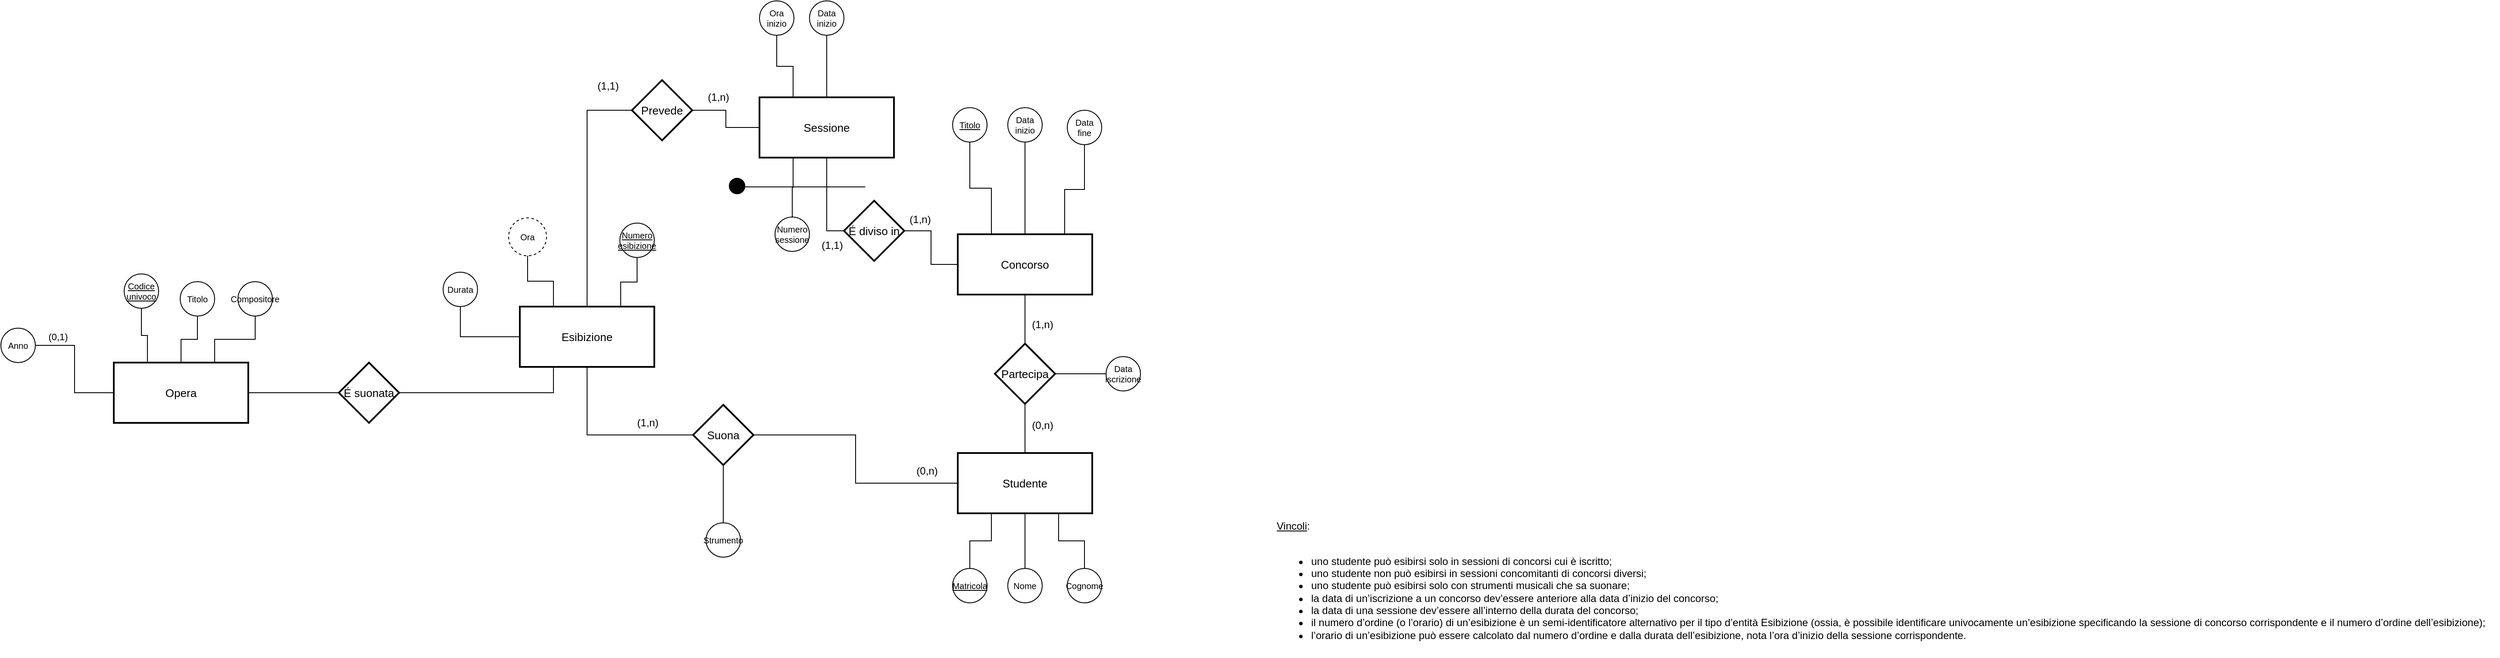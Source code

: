 <mxfile version="24.4.13" type="github" pages="3">
  <diagram id="fc1f3b67-3c9b-b1b3-7705-706421d27264" name="musica">
    <mxGraphModel dx="2517" dy="645" grid="0" gridSize="10" guides="1" tooltips="1" connect="1" arrows="0" fold="1" page="0" pageScale="1" pageWidth="850" pageHeight="1100" math="0" shadow="0">
      <root>
        <mxCell id="0" />
        <mxCell id="1" parent="0" />
        <mxCell id="0mCc02Ch6F-0x3EUyyMh-1" value="Concorso" style="strokeWidth=2;whiteSpace=wrap;html=1;align=center;fontSize=13;fontFamily=Helvetica;" vertex="1" parent="1">
          <mxGeometry x="153" y="410" width="156" height="70" as="geometry" />
        </mxCell>
        <mxCell id="0mCc02Ch6F-0x3EUyyMh-3" style="edgeStyle=orthogonalEdgeStyle;rounded=0;orthogonalLoop=1;jettySize=auto;html=1;exitX=0.5;exitY=1;exitDx=0;exitDy=0;strokeColor=default;endArrow=none;endFill=0;entryX=0.25;entryY=0;entryDx=0;entryDy=0;" edge="1" parent="1" source="0mCc02Ch6F-0x3EUyyMh-2" target="0mCc02Ch6F-0x3EUyyMh-1">
          <mxGeometry relative="1" as="geometry" />
        </mxCell>
        <mxCell id="0mCc02Ch6F-0x3EUyyMh-2" value="&lt;u&gt;Titolo&lt;/u&gt;" style="ellipse;whiteSpace=wrap;html=1;aspect=fixed;fontSize=10;fontColor=default;" vertex="1" parent="1">
          <mxGeometry x="147" y="263" width="40" height="40" as="geometry" />
        </mxCell>
        <mxCell id="0mCc02Ch6F-0x3EUyyMh-5" value="" style="edgeStyle=orthogonalEdgeStyle;rounded=0;orthogonalLoop=1;jettySize=auto;html=1;endArrow=none;endFill=0;" edge="1" parent="1" source="0mCc02Ch6F-0x3EUyyMh-4" target="0mCc02Ch6F-0x3EUyyMh-1">
          <mxGeometry relative="1" as="geometry" />
        </mxCell>
        <mxCell id="0mCc02Ch6F-0x3EUyyMh-4" value="Data inizio" style="ellipse;whiteSpace=wrap;html=1;aspect=fixed;fontSize=10;fontColor=default;" vertex="1" parent="1">
          <mxGeometry x="211" y="263" width="40" height="40" as="geometry" />
        </mxCell>
        <mxCell id="0mCc02Ch6F-0x3EUyyMh-7" value="" style="edgeStyle=orthogonalEdgeStyle;rounded=0;orthogonalLoop=1;jettySize=auto;html=1;endArrow=none;endFill=0;" edge="1" parent="1" source="0mCc02Ch6F-0x3EUyyMh-6" target="0mCc02Ch6F-0x3EUyyMh-1">
          <mxGeometry relative="1" as="geometry">
            <Array as="points">
              <mxPoint x="300" y="358" />
              <mxPoint x="277" y="358" />
            </Array>
          </mxGeometry>
        </mxCell>
        <mxCell id="0mCc02Ch6F-0x3EUyyMh-6" value="Data fine" style="ellipse;whiteSpace=wrap;html=1;aspect=fixed;fontSize=10;fontColor=default;" vertex="1" parent="1">
          <mxGeometry x="280" y="266" width="40" height="40" as="geometry" />
        </mxCell>
        <mxCell id="0mCc02Ch6F-0x3EUyyMh-60" style="edgeStyle=orthogonalEdgeStyle;rounded=0;orthogonalLoop=1;jettySize=auto;html=1;exitX=0;exitY=0.5;exitDx=0;exitDy=0;endArrow=none;endFill=0;" edge="1" parent="1" source="0mCc02Ch6F-0x3EUyyMh-15" target="0mCc02Ch6F-0x3EUyyMh-29">
          <mxGeometry relative="1" as="geometry" />
        </mxCell>
        <mxCell id="0mCc02Ch6F-0x3EUyyMh-15" value="Studente" style="strokeWidth=2;whiteSpace=wrap;html=1;align=center;fontSize=13;fontFamily=Helvetica;" vertex="1" parent="1">
          <mxGeometry x="153" y="664" width="156" height="70" as="geometry" />
        </mxCell>
        <mxCell id="0mCc02Ch6F-0x3EUyyMh-17" style="edgeStyle=orthogonalEdgeStyle;rounded=0;orthogonalLoop=1;jettySize=auto;html=1;exitX=0.5;exitY=0;exitDx=0;exitDy=0;endArrow=none;endFill=0;" edge="1" parent="1" source="0mCc02Ch6F-0x3EUyyMh-16" target="0mCc02Ch6F-0x3EUyyMh-1">
          <mxGeometry relative="1" as="geometry" />
        </mxCell>
        <mxCell id="0mCc02Ch6F-0x3EUyyMh-18" style="edgeStyle=orthogonalEdgeStyle;rounded=0;orthogonalLoop=1;jettySize=auto;html=1;exitX=0.5;exitY=1;exitDx=0;exitDy=0;endArrow=none;endFill=0;" edge="1" parent="1" source="0mCc02Ch6F-0x3EUyyMh-16" target="0mCc02Ch6F-0x3EUyyMh-15">
          <mxGeometry relative="1" as="geometry" />
        </mxCell>
        <mxCell id="0mCc02Ch6F-0x3EUyyMh-16" value="Partecipa" style="shape=rhombus;strokeWidth=2;fontSize=13;perimeter=rhombusPerimeter;whiteSpace=wrap;html=1;align=center;" vertex="1" parent="1">
          <mxGeometry x="196" y="537" width="70" height="70" as="geometry" />
        </mxCell>
        <mxCell id="0mCc02Ch6F-0x3EUyyMh-20" style="edgeStyle=orthogonalEdgeStyle;rounded=0;orthogonalLoop=1;jettySize=auto;html=1;exitX=0.5;exitY=0;exitDx=0;exitDy=0;entryX=0.25;entryY=1;entryDx=0;entryDy=0;endArrow=none;endFill=0;" edge="1" parent="1" source="0mCc02Ch6F-0x3EUyyMh-19" target="0mCc02Ch6F-0x3EUyyMh-15">
          <mxGeometry relative="1" as="geometry" />
        </mxCell>
        <mxCell id="0mCc02Ch6F-0x3EUyyMh-19" value="&lt;u&gt;Matricola&lt;/u&gt;" style="ellipse;whiteSpace=wrap;html=1;aspect=fixed;fontSize=10;fontColor=default;" vertex="1" parent="1">
          <mxGeometry x="147" y="798" width="40" height="40" as="geometry" />
        </mxCell>
        <mxCell id="0mCc02Ch6F-0x3EUyyMh-22" style="edgeStyle=orthogonalEdgeStyle;rounded=0;orthogonalLoop=1;jettySize=auto;html=1;exitX=0.5;exitY=0;exitDx=0;exitDy=0;endArrow=none;endFill=0;" edge="1" parent="1" source="0mCc02Ch6F-0x3EUyyMh-21" target="0mCc02Ch6F-0x3EUyyMh-15">
          <mxGeometry relative="1" as="geometry" />
        </mxCell>
        <mxCell id="0mCc02Ch6F-0x3EUyyMh-21" value="Nome" style="ellipse;whiteSpace=wrap;html=1;aspect=fixed;fontSize=10;fontColor=default;" vertex="1" parent="1">
          <mxGeometry x="211" y="798" width="40" height="40" as="geometry" />
        </mxCell>
        <mxCell id="0mCc02Ch6F-0x3EUyyMh-24" style="edgeStyle=orthogonalEdgeStyle;rounded=0;orthogonalLoop=1;jettySize=auto;html=1;exitX=0.5;exitY=0;exitDx=0;exitDy=0;entryX=0.75;entryY=1;entryDx=0;entryDy=0;endArrow=none;endFill=0;" edge="1" parent="1" source="0mCc02Ch6F-0x3EUyyMh-23" target="0mCc02Ch6F-0x3EUyyMh-15">
          <mxGeometry relative="1" as="geometry" />
        </mxCell>
        <mxCell id="0mCc02Ch6F-0x3EUyyMh-23" value="Cognome" style="ellipse;whiteSpace=wrap;html=1;aspect=fixed;fontSize=10;fontColor=default;" vertex="1" parent="1">
          <mxGeometry x="280" y="798" width="40" height="40" as="geometry" />
        </mxCell>
        <mxCell id="0mCc02Ch6F-0x3EUyyMh-58" style="edgeStyle=orthogonalEdgeStyle;rounded=0;orthogonalLoop=1;jettySize=auto;html=1;exitX=0;exitY=0.5;exitDx=0;exitDy=0;endArrow=none;endFill=0;entryX=0.5;entryY=1;entryDx=0;entryDy=0;" edge="1" parent="1" source="0mCc02Ch6F-0x3EUyyMh-29" target="0mCc02Ch6F-0x3EUyyMh-66">
          <mxGeometry relative="1" as="geometry">
            <mxPoint x="-112" y="692" as="targetPoint" />
          </mxGeometry>
        </mxCell>
        <mxCell id="0mCc02Ch6F-0x3EUyyMh-29" value="Suona" style="shape=rhombus;strokeWidth=2;fontSize=13;perimeter=rhombusPerimeter;whiteSpace=wrap;html=1;align=center;" vertex="1" parent="1">
          <mxGeometry x="-154" y="608" width="70" height="70" as="geometry" />
        </mxCell>
        <mxCell id="0mCc02Ch6F-0x3EUyyMh-35" style="edgeStyle=orthogonalEdgeStyle;rounded=0;orthogonalLoop=1;jettySize=auto;html=1;exitX=0;exitY=0.5;exitDx=0;exitDy=0;endArrow=none;endFill=0;" edge="1" parent="1" source="0mCc02Ch6F-0x3EUyyMh-34" target="0mCc02Ch6F-0x3EUyyMh-16">
          <mxGeometry relative="1" as="geometry" />
        </mxCell>
        <mxCell id="0mCc02Ch6F-0x3EUyyMh-34" value="Data iscrizione" style="ellipse;whiteSpace=wrap;html=1;aspect=fixed;fontSize=10;fontColor=default;" vertex="1" parent="1">
          <mxGeometry x="325" y="552" width="40" height="40" as="geometry" />
        </mxCell>
        <mxCell id="0mCc02Ch6F-0x3EUyyMh-36" value="(1,n)" style="text;html=1;align=center;verticalAlign=middle;resizable=0;points=[];autosize=1;strokeColor=none;fillColor=none;" vertex="1" parent="1">
          <mxGeometry x="229" y="502" width="43" height="26" as="geometry" />
        </mxCell>
        <mxCell id="0mCc02Ch6F-0x3EUyyMh-37" value="(0,n)" style="text;html=1;align=center;verticalAlign=middle;resizable=0;points=[];autosize=1;strokeColor=none;fillColor=none;" vertex="1" parent="1">
          <mxGeometry x="229" y="619" width="43" height="26" as="geometry" />
        </mxCell>
        <mxCell id="0mCc02Ch6F-0x3EUyyMh-40" value="(0&lt;span style=&quot;background-color: initial;&quot;&gt;,n)&lt;/span&gt;" style="text;html=1;align=center;verticalAlign=middle;resizable=0;points=[];autosize=1;strokeColor=none;fillColor=none;" vertex="1" parent="1">
          <mxGeometry x="95" y="672" width="43" height="26" as="geometry" />
        </mxCell>
        <mxCell id="0mCc02Ch6F-0x3EUyyMh-41" value="(1,n)" style="text;html=1;align=center;verticalAlign=middle;resizable=0;points=[];autosize=1;strokeColor=none;fillColor=none;" vertex="1" parent="1">
          <mxGeometry x="-229" y="616" width="43" height="26" as="geometry" />
        </mxCell>
        <mxCell id="0mCc02Ch6F-0x3EUyyMh-44" value="Sessione" style="strokeWidth=2;whiteSpace=wrap;html=1;align=center;fontSize=13;fontFamily=Helvetica;" vertex="1" parent="1">
          <mxGeometry x="-77" y="251" width="156" height="70" as="geometry" />
        </mxCell>
        <mxCell id="0mCc02Ch6F-0x3EUyyMh-46" style="edgeStyle=orthogonalEdgeStyle;rounded=0;orthogonalLoop=1;jettySize=auto;html=1;exitX=1;exitY=0.5;exitDx=0;exitDy=0;endArrow=none;endFill=0;" edge="1" parent="1" source="0mCc02Ch6F-0x3EUyyMh-45" target="0mCc02Ch6F-0x3EUyyMh-1">
          <mxGeometry relative="1" as="geometry" />
        </mxCell>
        <mxCell id="0mCc02Ch6F-0x3EUyyMh-48" style="edgeStyle=orthogonalEdgeStyle;rounded=0;orthogonalLoop=1;jettySize=auto;html=1;exitX=0;exitY=0.5;exitDx=0;exitDy=0;endArrow=none;endFill=0;" edge="1" parent="1" source="0mCc02Ch6F-0x3EUyyMh-45" target="0mCc02Ch6F-0x3EUyyMh-44">
          <mxGeometry relative="1" as="geometry" />
        </mxCell>
        <mxCell id="0mCc02Ch6F-0x3EUyyMh-45" value="É diviso in" style="shape=rhombus;strokeWidth=2;fontSize=13;perimeter=rhombusPerimeter;whiteSpace=wrap;html=1;align=center;" vertex="1" parent="1">
          <mxGeometry x="21" y="371" width="70" height="70" as="geometry" />
        </mxCell>
        <mxCell id="0mCc02Ch6F-0x3EUyyMh-49" value="(1,n)" style="text;html=1;align=center;verticalAlign=middle;resizable=0;points=[];autosize=1;strokeColor=none;fillColor=none;" vertex="1" parent="1">
          <mxGeometry x="87" y="380" width="43" height="26" as="geometry" />
        </mxCell>
        <mxCell id="0mCc02Ch6F-0x3EUyyMh-50" value="(1,1)" style="text;html=1;align=center;verticalAlign=middle;resizable=0;points=[];autosize=1;strokeColor=none;fillColor=none;" vertex="1" parent="1">
          <mxGeometry x="-14.5" y="410" width="43" height="26" as="geometry" />
        </mxCell>
        <mxCell id="0mCc02Ch6F-0x3EUyyMh-52" style="edgeStyle=orthogonalEdgeStyle;rounded=0;orthogonalLoop=1;jettySize=auto;html=1;exitX=0.5;exitY=1;exitDx=0;exitDy=0;endArrow=none;endFill=0;" edge="1" parent="1" source="0mCc02Ch6F-0x3EUyyMh-51" target="0mCc02Ch6F-0x3EUyyMh-44">
          <mxGeometry relative="1" as="geometry" />
        </mxCell>
        <mxCell id="0mCc02Ch6F-0x3EUyyMh-51" value="Data inizio" style="ellipse;whiteSpace=wrap;html=1;aspect=fixed;fontSize=10;fontColor=default;" vertex="1" parent="1">
          <mxGeometry x="-19" y="139" width="40" height="40" as="geometry" />
        </mxCell>
        <mxCell id="0mCc02Ch6F-0x3EUyyMh-56" style="edgeStyle=orthogonalEdgeStyle;rounded=0;orthogonalLoop=1;jettySize=auto;html=1;exitX=0.5;exitY=1;exitDx=0;exitDy=0;entryX=0.25;entryY=0;entryDx=0;entryDy=0;endArrow=none;endFill=0;" edge="1" parent="1" source="0mCc02Ch6F-0x3EUyyMh-55" target="0mCc02Ch6F-0x3EUyyMh-44">
          <mxGeometry relative="1" as="geometry" />
        </mxCell>
        <mxCell id="0mCc02Ch6F-0x3EUyyMh-55" value="Ora inizio" style="ellipse;whiteSpace=wrap;html=1;aspect=fixed;fontSize=10;fontColor=default;" vertex="1" parent="1">
          <mxGeometry x="-77" y="139" width="40" height="40" as="geometry" />
        </mxCell>
        <mxCell id="0mCc02Ch6F-0x3EUyyMh-62" style="edgeStyle=orthogonalEdgeStyle;rounded=0;orthogonalLoop=1;jettySize=auto;html=1;exitX=0.5;exitY=0;exitDx=0;exitDy=0;entryX=0.25;entryY=1;entryDx=0;entryDy=0;endArrow=none;endFill=0;" edge="1" parent="1" source="0mCc02Ch6F-0x3EUyyMh-61" target="0mCc02Ch6F-0x3EUyyMh-44">
          <mxGeometry relative="1" as="geometry" />
        </mxCell>
        <mxCell id="0mCc02Ch6F-0x3EUyyMh-61" value="Numero sessione" style="ellipse;whiteSpace=wrap;html=1;aspect=fixed;fontSize=10;fontColor=default;fontStyle=0" vertex="1" parent="1">
          <mxGeometry x="-59" y="390" width="40" height="40" as="geometry" />
        </mxCell>
        <mxCell id="0mCc02Ch6F-0x3EUyyMh-64" style="edgeStyle=orthogonalEdgeStyle;rounded=0;orthogonalLoop=1;jettySize=auto;html=1;exitX=1;exitY=0.5;exitDx=0;exitDy=0;endArrow=none;endFill=0;" edge="1" parent="1" source="0mCc02Ch6F-0x3EUyyMh-63">
          <mxGeometry relative="1" as="geometry">
            <mxPoint x="45.69" y="355.034" as="targetPoint" />
            <Array as="points">
              <mxPoint x="-97" y="355" />
            </Array>
          </mxGeometry>
        </mxCell>
        <mxCell id="0mCc02Ch6F-0x3EUyyMh-63" value="" style="ellipse;whiteSpace=wrap;html=1;aspect=fixed;fontSize=10;fontColor=default;fontStyle=0;fillColor=#030303;" vertex="1" parent="1">
          <mxGeometry x="-112" y="345" width="18" height="18" as="geometry" />
        </mxCell>
        <mxCell id="0mCc02Ch6F-0x3EUyyMh-66" value="Esibizione" style="strokeWidth=2;whiteSpace=wrap;html=1;align=center;fontSize=13;fontFamily=Helvetica;" vertex="1" parent="1">
          <mxGeometry x="-355" y="494" width="156" height="70" as="geometry" />
        </mxCell>
        <mxCell id="0mCc02Ch6F-0x3EUyyMh-68" style="edgeStyle=orthogonalEdgeStyle;rounded=0;orthogonalLoop=1;jettySize=auto;html=1;exitX=1;exitY=0.5;exitDx=0;exitDy=0;endArrow=none;endFill=0;" edge="1" parent="1" source="0mCc02Ch6F-0x3EUyyMh-67" target="0mCc02Ch6F-0x3EUyyMh-44">
          <mxGeometry relative="1" as="geometry" />
        </mxCell>
        <mxCell id="0mCc02Ch6F-0x3EUyyMh-69" style="edgeStyle=orthogonalEdgeStyle;rounded=0;orthogonalLoop=1;jettySize=auto;html=1;exitX=0;exitY=0.5;exitDx=0;exitDy=0;endArrow=none;endFill=0;" edge="1" parent="1" source="0mCc02Ch6F-0x3EUyyMh-67" target="0mCc02Ch6F-0x3EUyyMh-66">
          <mxGeometry relative="1" as="geometry" />
        </mxCell>
        <mxCell id="0mCc02Ch6F-0x3EUyyMh-67" value="Prevede" style="shape=rhombus;strokeWidth=2;fontSize=13;perimeter=rhombusPerimeter;whiteSpace=wrap;html=1;align=center;" vertex="1" parent="1">
          <mxGeometry x="-225" y="231" width="70" height="70" as="geometry" />
        </mxCell>
        <mxCell id="0mCc02Ch6F-0x3EUyyMh-70" value="(1,n)" style="text;html=1;align=center;verticalAlign=middle;resizable=0;points=[];autosize=1;strokeColor=none;fillColor=none;" vertex="1" parent="1">
          <mxGeometry x="-147" y="238" width="43" height="26" as="geometry" />
        </mxCell>
        <mxCell id="0mCc02Ch6F-0x3EUyyMh-71" value="(1,1)" style="text;html=1;align=center;verticalAlign=middle;resizable=0;points=[];autosize=1;strokeColor=none;fillColor=none;" vertex="1" parent="1">
          <mxGeometry x="-275" y="225" width="43" height="26" as="geometry" />
        </mxCell>
        <mxCell id="0mCc02Ch6F-0x3EUyyMh-73" style="edgeStyle=orthogonalEdgeStyle;rounded=0;orthogonalLoop=1;jettySize=auto;html=1;exitX=0.5;exitY=1;exitDx=0;exitDy=0;endArrow=none;endFill=0;entryX=0;entryY=0.5;entryDx=0;entryDy=0;" edge="1" parent="1" source="0mCc02Ch6F-0x3EUyyMh-72" target="0mCc02Ch6F-0x3EUyyMh-66">
          <mxGeometry relative="1" as="geometry" />
        </mxCell>
        <mxCell id="0mCc02Ch6F-0x3EUyyMh-72" value="Durata" style="ellipse;whiteSpace=wrap;html=1;aspect=fixed;fontSize=10;fontColor=default;" vertex="1" parent="1">
          <mxGeometry x="-444" y="454" width="40" height="40" as="geometry" />
        </mxCell>
        <mxCell id="0mCc02Ch6F-0x3EUyyMh-75" style="edgeStyle=orthogonalEdgeStyle;rounded=0;orthogonalLoop=1;jettySize=auto;html=1;exitX=0.5;exitY=1;exitDx=0;exitDy=0;entryX=0.75;entryY=0;entryDx=0;entryDy=0;endArrow=none;endFill=0;" edge="1" parent="1" source="0mCc02Ch6F-0x3EUyyMh-74" target="0mCc02Ch6F-0x3EUyyMh-66">
          <mxGeometry relative="1" as="geometry" />
        </mxCell>
        <mxCell id="0mCc02Ch6F-0x3EUyyMh-74" value="Numero esibizione" style="ellipse;whiteSpace=wrap;html=1;aspect=fixed;fontSize=10;fontColor=default;fontStyle=4" vertex="1" parent="1">
          <mxGeometry x="-239" y="397" width="40" height="40" as="geometry" />
        </mxCell>
        <mxCell id="0mCc02Ch6F-0x3EUyyMh-82" style="edgeStyle=orthogonalEdgeStyle;rounded=0;orthogonalLoop=1;jettySize=auto;html=1;exitX=0.5;exitY=0;exitDx=0;exitDy=0;endArrow=none;endFill=0;" edge="1" parent="1" source="0mCc02Ch6F-0x3EUyyMh-81" target="0mCc02Ch6F-0x3EUyyMh-29">
          <mxGeometry relative="1" as="geometry" />
        </mxCell>
        <mxCell id="0mCc02Ch6F-0x3EUyyMh-81" value="Strumento" style="ellipse;whiteSpace=wrap;html=1;aspect=fixed;fontSize=10;fontColor=default;" vertex="1" parent="1">
          <mxGeometry x="-139" y="745" width="40" height="40" as="geometry" />
        </mxCell>
        <mxCell id="0mCc02Ch6F-0x3EUyyMh-84" style="edgeStyle=orthogonalEdgeStyle;rounded=0;orthogonalLoop=1;jettySize=auto;html=1;exitX=0.5;exitY=1;exitDx=0;exitDy=0;entryX=0.25;entryY=0;entryDx=0;entryDy=0;endArrow=none;endFill=0;" edge="1" parent="1" source="0mCc02Ch6F-0x3EUyyMh-83" target="0mCc02Ch6F-0x3EUyyMh-66">
          <mxGeometry relative="1" as="geometry" />
        </mxCell>
        <mxCell id="0mCc02Ch6F-0x3EUyyMh-83" value="Ora" style="ellipse;whiteSpace=wrap;html=1;aspect=fixed;fontSize=10;dashed=1;" vertex="1" parent="1">
          <mxGeometry x="-368" y="391" width="44" height="44" as="geometry" />
        </mxCell>
        <mxCell id="0mCc02Ch6F-0x3EUyyMh-87" style="edgeStyle=orthogonalEdgeStyle;rounded=0;orthogonalLoop=1;jettySize=auto;html=1;exitX=1;exitY=0.5;exitDx=0;exitDy=0;entryX=0;entryY=0.5;entryDx=0;entryDy=0;endArrow=none;endFill=0;" edge="1" parent="1" source="0mCc02Ch6F-0x3EUyyMh-85" target="0mCc02Ch6F-0x3EUyyMh-86">
          <mxGeometry relative="1" as="geometry" />
        </mxCell>
        <mxCell id="0mCc02Ch6F-0x3EUyyMh-85" value="Opera" style="strokeWidth=2;whiteSpace=wrap;html=1;align=center;fontSize=13;fontFamily=Helvetica;" vertex="1" parent="1">
          <mxGeometry x="-826" y="559" width="156" height="70" as="geometry" />
        </mxCell>
        <mxCell id="0mCc02Ch6F-0x3EUyyMh-88" style="edgeStyle=orthogonalEdgeStyle;rounded=0;orthogonalLoop=1;jettySize=auto;html=1;exitX=1;exitY=0.5;exitDx=0;exitDy=0;entryX=0.25;entryY=1;entryDx=0;entryDy=0;endArrow=none;endFill=0;" edge="1" parent="1" source="0mCc02Ch6F-0x3EUyyMh-86" target="0mCc02Ch6F-0x3EUyyMh-66">
          <mxGeometry relative="1" as="geometry" />
        </mxCell>
        <mxCell id="0mCc02Ch6F-0x3EUyyMh-86" value="É suonata" style="shape=rhombus;strokeWidth=2;fontSize=13;perimeter=rhombusPerimeter;whiteSpace=wrap;html=1;align=center;" vertex="1" parent="1">
          <mxGeometry x="-565" y="559" width="70" height="70" as="geometry" />
        </mxCell>
        <mxCell id="0mCc02Ch6F-0x3EUyyMh-90" style="edgeStyle=orthogonalEdgeStyle;rounded=0;orthogonalLoop=1;jettySize=auto;html=1;exitX=0.5;exitY=1;exitDx=0;exitDy=0;entryX=0.25;entryY=0;entryDx=0;entryDy=0;endArrow=none;endFill=0;" edge="1" parent="1" source="0mCc02Ch6F-0x3EUyyMh-89" target="0mCc02Ch6F-0x3EUyyMh-85">
          <mxGeometry relative="1" as="geometry" />
        </mxCell>
        <mxCell id="0mCc02Ch6F-0x3EUyyMh-89" value="Codice univoco" style="ellipse;whiteSpace=wrap;html=1;aspect=fixed;fontSize=10;fontColor=default;fontStyle=4" vertex="1" parent="1">
          <mxGeometry x="-814" y="456" width="40" height="40" as="geometry" />
        </mxCell>
        <mxCell id="0mCc02Ch6F-0x3EUyyMh-95" style="edgeStyle=orthogonalEdgeStyle;rounded=0;orthogonalLoop=1;jettySize=auto;html=1;exitX=0.5;exitY=1;exitDx=0;exitDy=0;endArrow=none;endFill=0;" edge="1" parent="1" source="0mCc02Ch6F-0x3EUyyMh-91" target="0mCc02Ch6F-0x3EUyyMh-85">
          <mxGeometry relative="1" as="geometry" />
        </mxCell>
        <mxCell id="0mCc02Ch6F-0x3EUyyMh-91" value="Titolo" style="ellipse;whiteSpace=wrap;html=1;aspect=fixed;fontSize=10;fontColor=default;fontStyle=0" vertex="1" parent="1">
          <mxGeometry x="-749" y="465" width="40" height="40" as="geometry" />
        </mxCell>
        <mxCell id="0mCc02Ch6F-0x3EUyyMh-96" style="edgeStyle=orthogonalEdgeStyle;rounded=0;orthogonalLoop=1;jettySize=auto;html=1;exitX=0.5;exitY=1;exitDx=0;exitDy=0;entryX=0.75;entryY=0;entryDx=0;entryDy=0;endArrow=none;endFill=0;" edge="1" parent="1" source="0mCc02Ch6F-0x3EUyyMh-92" target="0mCc02Ch6F-0x3EUyyMh-85">
          <mxGeometry relative="1" as="geometry" />
        </mxCell>
        <mxCell id="0mCc02Ch6F-0x3EUyyMh-92" value="Compositore" style="ellipse;whiteSpace=wrap;html=1;aspect=fixed;fontSize=10;fontColor=default;fontStyle=0" vertex="1" parent="1">
          <mxGeometry x="-682" y="465" width="40" height="40" as="geometry" />
        </mxCell>
        <mxCell id="0mCc02Ch6F-0x3EUyyMh-94" style="edgeStyle=orthogonalEdgeStyle;rounded=0;orthogonalLoop=1;jettySize=auto;html=1;exitX=1;exitY=0.5;exitDx=0;exitDy=0;endArrow=none;endFill=0;" edge="1" parent="1" source="0mCc02Ch6F-0x3EUyyMh-93" target="0mCc02Ch6F-0x3EUyyMh-85">
          <mxGeometry relative="1" as="geometry" />
        </mxCell>
        <mxCell id="0mCc02Ch6F-0x3EUyyMh-97" value="(0,1)" style="edgeLabel;html=1;align=center;verticalAlign=middle;resizable=0;points=[];" vertex="1" connectable="0" parent="0mCc02Ch6F-0x3EUyyMh-94">
          <mxGeometry x="-0.67" y="2" relative="1" as="geometry">
            <mxPoint x="2" y="-8" as="offset" />
          </mxGeometry>
        </mxCell>
        <mxCell id="0mCc02Ch6F-0x3EUyyMh-93" value="Anno" style="ellipse;whiteSpace=wrap;html=1;aspect=fixed;fontSize=10;fontColor=default;fontStyle=0" vertex="1" parent="1">
          <mxGeometry x="-957" y="519" width="40" height="40" as="geometry" />
        </mxCell>
        <mxCell id="0mCc02Ch6F-0x3EUyyMh-98" value="&lt;font style=&quot;font-size: 12px;&quot;&gt;&lt;u style=&quot;&quot;&gt;Vincoli&lt;/u&gt;:&lt;/font&gt;&lt;div style=&quot;&quot;&gt;&lt;font style=&quot;font-size: 12px;&quot;&gt;&lt;br&gt;&lt;/font&gt;&lt;/div&gt;&lt;div style=&quot;&quot;&gt;&lt;ul&gt;&lt;li&gt;&lt;font style=&quot;font-size: 12px;&quot;&gt;uno studente può esibirsi solo in sessioni di concorsi cui è iscritto;&lt;/font&gt;&lt;/li&gt;&lt;li&gt;&lt;font style=&quot;font-size: 12px;&quot;&gt;uno studente non può esibirsi in sessioni concomitanti di concorsi diversi;&lt;/font&gt;&lt;/li&gt;&lt;li&gt;&lt;font style=&quot;font-size: 12px;&quot;&gt;uno studente può esibirsi solo con strumenti musicali che sa suonare;&lt;/font&gt;&lt;/li&gt;&lt;li&gt;&lt;font style=&quot;font-size: 12px;&quot;&gt;la data di un’iscrizione a un concorso dev’essere anteriore alla data d’inizio del concorso;&lt;/font&gt;&lt;/li&gt;&lt;li&gt;&lt;font style=&quot;font-size: 12px;&quot;&gt;la data di una sessione dev’essere all’interno della durata del concorso;&lt;/font&gt;&lt;/li&gt;&lt;li&gt;&lt;font style=&quot;font-size: 12px;&quot;&gt;il numero d’ordine (o l’orario) di un’esibizione è un semi-identificatore alternativo per il tipo&amp;nbsp;&lt;/font&gt;d’entità Esibizione (ossia, è possibile identificare univocamente un’esibizione specificando la sessione di concorso corrispondente e il numero d’ordine dell’esibizione);&lt;/li&gt;&lt;li&gt;&lt;font style=&quot;font-size: 12px;&quot;&gt;l’orario di un’esibizione può essere calcolato dal numero d’ordine e dalla durata dell’esibi&lt;/font&gt;zione, nota l’ora d’inizio della sessione corrispondente.&lt;/li&gt;&lt;/ul&gt;&lt;/div&gt;" style="text;html=1;align=left;verticalAlign=middle;resizable=0;points=[];autosize=1;strokeColor=none;fillColor=none;" vertex="1" parent="1">
          <mxGeometry x="521" y="735" width="1420" height="166" as="geometry" />
        </mxCell>
      </root>
    </mxGraphModel>
  </diagram>
  <diagram id="YDlsgX1jJ6-yQHmMI-rR" name="Proteine">
    <mxGraphModel dx="3034" dy="773" grid="0" gridSize="10" guides="1" tooltips="1" connect="1" arrows="0" fold="1" page="0" pageScale="1" pageWidth="827" pageHeight="1169" math="0" shadow="0">
      <root>
        <mxCell id="0" />
        <mxCell id="1" parent="0" />
        <mxCell id="hLZzUyZ3R9jghaq2go_g-78" value="Proteina" style="strokeWidth=2;whiteSpace=wrap;html=1;align=center;fontSize=13;fontFamily=Helvetica;rounded=0;" parent="1" vertex="1">
          <mxGeometry x="-503" y="516" width="82" height="36" as="geometry" />
        </mxCell>
        <mxCell id="hLZzUyZ3R9jghaq2go_g-81" value="" style="rounded=0;orthogonalLoop=1;jettySize=auto;html=1;endArrow=none;endFill=0;" parent="1" source="hLZzUyZ3R9jghaq2go_g-79" target="hLZzUyZ3R9jghaq2go_g-78" edge="1">
          <mxGeometry relative="1" as="geometry" />
        </mxCell>
        <mxCell id="hLZzUyZ3R9jghaq2go_g-79" value="" style="ellipse;whiteSpace=wrap;html=1;aspect=fixed;fontSize=10;fontColor=default;fontStyle=0;fillColor=#030303;rounded=0;" parent="1" vertex="1">
          <mxGeometry x="-491.5" y="442" width="17" height="17" as="geometry" />
        </mxCell>
        <mxCell id="hLZzUyZ3R9jghaq2go_g-80" value="Codice&amp;nbsp;&lt;div&gt;univoco&lt;/div&gt;" style="text;html=1;align=center;verticalAlign=middle;resizable=0;points=[];autosize=1;strokeColor=none;fillColor=none;rounded=0;" parent="1" vertex="1">
          <mxGeometry x="-511" y="406" width="59" height="41" as="geometry" />
        </mxCell>
        <mxCell id="hLZzUyZ3R9jghaq2go_g-82" value="" style="rounded=0;orthogonalLoop=1;jettySize=auto;html=1;endArrow=none;endFill=0;" parent="1" source="hLZzUyZ3R9jghaq2go_g-83" edge="1">
          <mxGeometry relative="1" as="geometry">
            <mxPoint x="-438.5" y="516" as="targetPoint" />
          </mxGeometry>
        </mxCell>
        <mxCell id="hLZzUyZ3R9jghaq2go_g-83" value="" style="ellipse;whiteSpace=wrap;html=1;aspect=fixed;fontSize=10;fontColor=default;fontStyle=0;fillColor=#030303;rounded=0;" parent="1" vertex="1">
          <mxGeometry x="-447" y="442" width="17" height="17" as="geometry" />
        </mxCell>
        <mxCell id="hLZzUyZ3R9jghaq2go_g-84" value="Nome" style="text;html=1;align=center;verticalAlign=middle;resizable=0;points=[];autosize=1;strokeColor=none;fillColor=none;rounded=0;" parent="1" vertex="1">
          <mxGeometry x="-463.5" y="416" width="50" height="26" as="geometry" />
        </mxCell>
        <mxCell id="hLZzUyZ3R9jghaq2go_g-85" value="" style="ellipse;whiteSpace=wrap;html=1;aspect=fixed;fontSize=10;fontColor=default;fontStyle=0;rounded=0;" parent="1" vertex="1">
          <mxGeometry x="-550" y="449.5" width="17" height="17" as="geometry" />
        </mxCell>
        <mxCell id="hLZzUyZ3R9jghaq2go_g-86" value="peso&amp;nbsp;&lt;div&gt;molecolare&lt;/div&gt;" style="text;html=1;align=center;verticalAlign=middle;resizable=0;points=[];autosize=1;strokeColor=none;fillColor=none;rounded=0;" parent="1" vertex="1">
          <mxGeometry x="-580" y="406" width="77" height="41" as="geometry" />
        </mxCell>
        <mxCell id="hLZzUyZ3R9jghaq2go_g-87" value="" style="ellipse;whiteSpace=wrap;html=1;aspect=fixed;fontSize=10;fontColor=default;fontStyle=0;rounded=0;" parent="1" vertex="1">
          <mxGeometry x="-391" y="452" width="17" height="17" as="geometry" />
        </mxCell>
        <mxCell id="hLZzUyZ3R9jghaq2go_g-88" value="funzione&lt;div&gt;biologica&lt;/div&gt;" style="text;html=1;align=center;verticalAlign=middle;resizable=0;points=[];autosize=1;strokeColor=none;fillColor=none;rounded=0;" parent="1" vertex="1">
          <mxGeometry x="-415" y="408.5" width="65" height="41" as="geometry" />
        </mxCell>
        <mxCell id="hLZzUyZ3R9jghaq2go_g-89" style="rounded=0;orthogonalLoop=1;jettySize=auto;html=1;exitX=0.5;exitY=1;exitDx=0;exitDy=0;entryX=0.899;entryY=0.044;entryDx=0;entryDy=0;entryPerimeter=0;endArrow=none;endFill=0;" parent="1" source="hLZzUyZ3R9jghaq2go_g-87" target="hLZzUyZ3R9jghaq2go_g-78" edge="1">
          <mxGeometry relative="1" as="geometry" />
        </mxCell>
        <mxCell id="hLZzUyZ3R9jghaq2go_g-90" value="(0,1)" style="text;html=1;align=center;verticalAlign=middle;resizable=0;points=[];autosize=1;strokeColor=none;fillColor=none;rounded=0;" parent="1" vertex="1">
          <mxGeometry x="-388" y="469" width="43" height="26" as="geometry" />
        </mxCell>
        <mxCell id="hLZzUyZ3R9jghaq2go_g-91" style="rounded=0;orthogonalLoop=1;jettySize=auto;html=1;exitX=1;exitY=1;exitDx=0;exitDy=0;entryX=0.109;entryY=-0.022;entryDx=0;entryDy=0;entryPerimeter=0;endArrow=none;endFill=0;" parent="1" source="hLZzUyZ3R9jghaq2go_g-85" target="hLZzUyZ3R9jghaq2go_g-78" edge="1">
          <mxGeometry relative="1" as="geometry" />
        </mxCell>
        <mxCell id="hLZzUyZ3R9jghaq2go_g-94" style="rounded=0;orthogonalLoop=1;jettySize=auto;html=1;exitX=0;exitY=0.5;exitDx=0;exitDy=0;entryX=1;entryY=0.5;entryDx=0;entryDy=0;endArrow=none;endFill=0;" parent="1" source="hLZzUyZ3R9jghaq2go_g-92" target="hLZzUyZ3R9jghaq2go_g-78" edge="1">
          <mxGeometry relative="1" as="geometry" />
        </mxCell>
        <mxCell id="hLZzUyZ3R9jghaq2go_g-92" value="" style="ellipse;whiteSpace=wrap;html=1;aspect=fixed;fontSize=10;fontColor=default;fontStyle=0;rounded=0;" parent="1" vertex="1">
          <mxGeometry x="-353" y="520" width="17" height="17" as="geometry" />
        </mxCell>
        <mxCell id="hLZzUyZ3R9jghaq2go_g-93" value="organismo di&amp;nbsp;&lt;div&gt;appartenenza&lt;/div&gt;" style="text;html=1;align=center;verticalAlign=middle;resizable=0;points=[];autosize=1;strokeColor=none;fillColor=none;rounded=0;" parent="1" vertex="1">
          <mxGeometry x="-334" y="508" width="91" height="41" as="geometry" />
        </mxCell>
        <mxCell id="hLZzUyZ3R9jghaq2go_g-147" style="edgeStyle=none;rounded=0;orthogonalLoop=1;jettySize=auto;html=1;exitX=0.5;exitY=1;exitDx=0;exitDy=0;strokeColor=default;align=center;verticalAlign=middle;fontFamily=Helvetica;fontSize=11;fontColor=default;labelBackgroundColor=default;endArrow=none;endFill=0;" parent="1" source="hLZzUyZ3R9jghaq2go_g-95" target="hLZzUyZ3R9jghaq2go_g-146" edge="1">
          <mxGeometry relative="1" as="geometry" />
        </mxCell>
        <mxCell id="hLZzUyZ3R9jghaq2go_g-173" style="edgeStyle=none;rounded=0;orthogonalLoop=1;jettySize=auto;html=1;exitX=0;exitY=1;exitDx=0;exitDy=0;strokeColor=default;align=center;verticalAlign=middle;fontFamily=Helvetica;fontSize=11;fontColor=default;labelBackgroundColor=default;endArrow=none;endFill=0;" parent="1" source="hLZzUyZ3R9jghaq2go_g-95" target="hLZzUyZ3R9jghaq2go_g-172" edge="1">
          <mxGeometry relative="1" as="geometry" />
        </mxCell>
        <mxCell id="hLZzUyZ3R9jghaq2go_g-95" value="Struttura&lt;div&gt;Tridimensional&lt;/div&gt;" style="strokeWidth=2;whiteSpace=wrap;html=1;align=center;fontSize=13;fontFamily=Helvetica;rounded=0;" parent="1" vertex="1">
          <mxGeometry x="-875" y="313" width="111" height="36" as="geometry" />
        </mxCell>
        <mxCell id="hLZzUyZ3R9jghaq2go_g-97" style="edgeStyle=orthogonalEdgeStyle;rounded=0;orthogonalLoop=1;jettySize=auto;html=1;exitX=0.5;exitY=1;exitDx=0;exitDy=0;endArrow=none;endFill=0;" parent="1" source="hLZzUyZ3R9jghaq2go_g-96" target="hLZzUyZ3R9jghaq2go_g-78" edge="1">
          <mxGeometry relative="1" as="geometry">
            <mxPoint x="-601" y="534.0" as="sourcePoint" />
            <Array as="points">
              <mxPoint x="-620" y="534" />
            </Array>
          </mxGeometry>
        </mxCell>
        <mxCell id="hLZzUyZ3R9jghaq2go_g-98" style="edgeStyle=orthogonalEdgeStyle;rounded=0;orthogonalLoop=1;jettySize=auto;html=1;exitX=0;exitY=0.5;exitDx=0;exitDy=0;endArrow=none;endFill=0;" parent="1" source="hLZzUyZ3R9jghaq2go_g-96" target="hLZzUyZ3R9jghaq2go_g-95" edge="1">
          <mxGeometry relative="1" as="geometry" />
        </mxCell>
        <mxCell id="hLZzUyZ3R9jghaq2go_g-96" value="Assume" style="shape=rhombus;strokeWidth=2;fontSize=13;perimeter=rhombusPerimeter;whiteSpace=wrap;html=1;align=center;rounded=0;" parent="1" vertex="1">
          <mxGeometry x="-679" y="307.5" width="119" height="47" as="geometry" />
        </mxCell>
        <mxCell id="hLZzUyZ3R9jghaq2go_g-99" value="(0,n)" style="text;html=1;align=center;verticalAlign=middle;resizable=0;points=[];autosize=1;strokeColor=none;fillColor=none;rounded=0;" parent="1" vertex="1">
          <mxGeometry x="-581" y="510" width="43" height="26" as="geometry" />
        </mxCell>
        <mxCell id="hLZzUyZ3R9jghaq2go_g-100" value="(1,1)" style="text;html=1;align=center;verticalAlign=middle;resizable=0;points=[];autosize=1;strokeColor=none;fillColor=none;rounded=0;" parent="1" vertex="1">
          <mxGeometry x="-737" y="307" width="43" height="26" as="geometry" />
        </mxCell>
        <mxCell id="hLZzUyZ3R9jghaq2go_g-109" style="rounded=0;orthogonalLoop=1;jettySize=auto;html=1;exitX=0.5;exitY=1;exitDx=0;exitDy=0;entryX=0.845;entryY=0.003;entryDx=0;entryDy=0;endArrow=none;endFill=0;entryPerimeter=0;" parent="1" source="hLZzUyZ3R9jghaq2go_g-103" target="hLZzUyZ3R9jghaq2go_g-95" edge="1">
          <mxGeometry relative="1" as="geometry" />
        </mxCell>
        <mxCell id="hLZzUyZ3R9jghaq2go_g-103" value="" style="ellipse;whiteSpace=wrap;html=1;aspect=fixed;fontSize=10;fontColor=default;fontStyle=0;rounded=0;" parent="1" vertex="1">
          <mxGeometry x="-788" y="254" width="17" height="17" as="geometry" />
        </mxCell>
        <mxCell id="hLZzUyZ3R9jghaq2go_g-104" value="numero&lt;div&gt;di versione&lt;/div&gt;" style="text;html=1;align=center;verticalAlign=middle;resizable=0;points=[];autosize=1;strokeColor=none;fillColor=none;rounded=0;" parent="1" vertex="1">
          <mxGeometry x="-814" y="213" width="76" height="41" as="geometry" />
        </mxCell>
        <mxCell id="hLZzUyZ3R9jghaq2go_g-110" value="Laboratorio" style="strokeWidth=2;whiteSpace=wrap;html=1;align=center;fontSize=13;fontFamily=Helvetica;rounded=0;" parent="1" vertex="1">
          <mxGeometry x="-1200" y="313" width="111" height="36" as="geometry" />
        </mxCell>
        <mxCell id="hLZzUyZ3R9jghaq2go_g-112" style="edgeStyle=orthogonalEdgeStyle;rounded=0;orthogonalLoop=1;jettySize=auto;html=1;exitX=0;exitY=0.5;exitDx=0;exitDy=0;endArrow=none;endFill=0;" parent="1" source="hLZzUyZ3R9jghaq2go_g-111" target="hLZzUyZ3R9jghaq2go_g-110" edge="1">
          <mxGeometry relative="1" as="geometry" />
        </mxCell>
        <mxCell id="hLZzUyZ3R9jghaq2go_g-113" style="edgeStyle=orthogonalEdgeStyle;rounded=0;orthogonalLoop=1;jettySize=auto;html=1;exitX=1;exitY=0.5;exitDx=0;exitDy=0;endArrow=none;endFill=0;" parent="1" source="hLZzUyZ3R9jghaq2go_g-111" target="hLZzUyZ3R9jghaq2go_g-95" edge="1">
          <mxGeometry relative="1" as="geometry" />
        </mxCell>
        <mxCell id="hLZzUyZ3R9jghaq2go_g-111" value="Sottomette" style="shape=rhombus;strokeWidth=2;fontSize=13;perimeter=rhombusPerimeter;whiteSpace=wrap;html=1;align=center;rounded=0;" parent="1" vertex="1">
          <mxGeometry x="-1046" y="307.5" width="119" height="47" as="geometry" />
        </mxCell>
        <mxCell id="hLZzUyZ3R9jghaq2go_g-116" value="" style="rounded=0;orthogonalLoop=1;jettySize=auto;html=1;endArrow=none;endFill=0;entryX=0.785;entryY=-0.028;entryDx=0;entryDy=0;entryPerimeter=0;" parent="1" source="hLZzUyZ3R9jghaq2go_g-114" target="hLZzUyZ3R9jghaq2go_g-110" edge="1">
          <mxGeometry relative="1" as="geometry" />
        </mxCell>
        <mxCell id="hLZzUyZ3R9jghaq2go_g-114" value="" style="ellipse;whiteSpace=wrap;html=1;aspect=fixed;fontSize=10;fontColor=default;fontStyle=0;fillColor=#030303;rounded=0;" parent="1" vertex="1">
          <mxGeometry x="-1122" y="244" width="17" height="17" as="geometry" />
        </mxCell>
        <mxCell id="hLZzUyZ3R9jghaq2go_g-115" value="Nome" style="text;html=1;align=center;verticalAlign=middle;resizable=0;points=[];autosize=1;strokeColor=none;fillColor=none;rounded=0;" parent="1" vertex="1">
          <mxGeometry x="-1138.5" y="210.5" width="50" height="26" as="geometry" />
        </mxCell>
        <mxCell id="hLZzUyZ3R9jghaq2go_g-118" value="" style="edgeStyle=orthogonalEdgeStyle;rounded=0;orthogonalLoop=1;jettySize=auto;html=1;endArrow=none;endFill=0;" parent="1" source="hLZzUyZ3R9jghaq2go_g-117" target="hLZzUyZ3R9jghaq2go_g-110" edge="1">
          <mxGeometry relative="1" as="geometry">
            <Array as="points">
              <mxPoint x="-1191" y="299" />
              <mxPoint x="-1191" y="299" />
            </Array>
          </mxGeometry>
        </mxCell>
        <mxCell id="hLZzUyZ3R9jghaq2go_g-117" value="" style="ellipse;whiteSpace=wrap;html=1;aspect=fixed;fontSize=10;fontColor=default;fontStyle=0;rounded=0;" parent="1" vertex="1">
          <mxGeometry x="-1200" y="249" width="17" height="17" as="geometry" />
        </mxCell>
        <mxCell id="hLZzUyZ3R9jghaq2go_g-119" value="Indirizzo" style="text;html=1;align=center;verticalAlign=middle;resizable=0;points=[];autosize=1;strokeColor=none;fillColor=none;rounded=0;" parent="1" vertex="1">
          <mxGeometry x="-1263" y="256" width="63" height="26" as="geometry" />
        </mxCell>
        <mxCell id="hLZzUyZ3R9jghaq2go_g-121" style="rounded=0;orthogonalLoop=1;jettySize=auto;html=1;exitX=1;exitY=1;exitDx=0;exitDy=0;endArrow=none;endFill=0;" parent="1" source="hLZzUyZ3R9jghaq2go_g-120" target="hLZzUyZ3R9jghaq2go_g-117" edge="1">
          <mxGeometry relative="1" as="geometry" />
        </mxCell>
        <mxCell id="hLZzUyZ3R9jghaq2go_g-120" value="" style="ellipse;whiteSpace=wrap;html=1;aspect=fixed;fontSize=10;fontColor=default;fontStyle=0;rounded=0;" parent="1" vertex="1">
          <mxGeometry x="-1246" y="188.5" width="17" height="17" as="geometry" />
        </mxCell>
        <mxCell id="hLZzUyZ3R9jghaq2go_g-122" value="via" style="text;html=1;align=center;verticalAlign=middle;resizable=0;points=[];autosize=1;strokeColor=none;fillColor=none;rounded=0;" parent="1" vertex="1">
          <mxGeometry x="-1267" y="161" width="33" height="26" as="geometry" />
        </mxCell>
        <mxCell id="hLZzUyZ3R9jghaq2go_g-130" style="rounded=0;orthogonalLoop=1;jettySize=auto;html=1;exitX=0.5;exitY=1;exitDx=0;exitDy=0;endArrow=none;endFill=0;" parent="1" source="hLZzUyZ3R9jghaq2go_g-123" target="hLZzUyZ3R9jghaq2go_g-117" edge="1">
          <mxGeometry relative="1" as="geometry" />
        </mxCell>
        <mxCell id="hLZzUyZ3R9jghaq2go_g-123" value="" style="ellipse;whiteSpace=wrap;html=1;aspect=fixed;fontSize=10;fontColor=default;fontStyle=0;rounded=0;" parent="1" vertex="1">
          <mxGeometry x="-1211" y="187" width="17" height="17" as="geometry" />
        </mxCell>
        <mxCell id="hLZzUyZ3R9jghaq2go_g-124" value="civico" style="text;html=1;align=center;verticalAlign=middle;resizable=0;points=[];autosize=1;strokeColor=none;fillColor=none;rounded=0;" parent="1" vertex="1">
          <mxGeometry x="-1228" y="158" width="48" height="26" as="geometry" />
        </mxCell>
        <mxCell id="hLZzUyZ3R9jghaq2go_g-131" style="edgeStyle=none;rounded=0;orthogonalLoop=1;jettySize=auto;html=1;exitX=0.5;exitY=1;exitDx=0;exitDy=0;entryX=1;entryY=0;entryDx=0;entryDy=0;endArrow=none;endFill=0;" parent="1" source="hLZzUyZ3R9jghaq2go_g-125" target="hLZzUyZ3R9jghaq2go_g-117" edge="1">
          <mxGeometry relative="1" as="geometry" />
        </mxCell>
        <mxCell id="hLZzUyZ3R9jghaq2go_g-125" value="" style="ellipse;whiteSpace=wrap;html=1;aspect=fixed;fontSize=10;fontColor=default;fontStyle=0;rounded=0;" parent="1" vertex="1">
          <mxGeometry x="-1172" y="187" width="17" height="17" as="geometry" />
        </mxCell>
        <mxCell id="hLZzUyZ3R9jghaq2go_g-126" value="indirizzo" style="text;html=1;align=center;verticalAlign=middle;resizable=0;points=[];autosize=1;strokeColor=none;fillColor=none;rounded=0;" parent="1" vertex="1">
          <mxGeometry x="-1184" y="158" width="62" height="26" as="geometry" />
        </mxCell>
        <mxCell id="hLZzUyZ3R9jghaq2go_g-129" style="rounded=0;orthogonalLoop=1;jettySize=auto;html=1;exitX=1;exitY=1;exitDx=0;exitDy=0;entryX=0;entryY=0.5;entryDx=0;entryDy=0;endArrow=none;endFill=0;" parent="1" source="hLZzUyZ3R9jghaq2go_g-127" target="hLZzUyZ3R9jghaq2go_g-117" edge="1">
          <mxGeometry relative="1" as="geometry" />
        </mxCell>
        <mxCell id="hLZzUyZ3R9jghaq2go_g-127" value="" style="ellipse;whiteSpace=wrap;html=1;aspect=fixed;fontSize=10;fontColor=default;fontStyle=0;rounded=0;" parent="1" vertex="1">
          <mxGeometry x="-1271" y="227" width="17" height="17" as="geometry" />
        </mxCell>
        <mxCell id="hLZzUyZ3R9jghaq2go_g-128" value="cap" style="text;html=1;align=center;verticalAlign=middle;resizable=0;points=[];autosize=1;strokeColor=none;fillColor=none;rounded=0;" parent="1" vertex="1">
          <mxGeometry x="-1308" y="210.5" width="37" height="26" as="geometry" />
        </mxCell>
        <mxCell id="hLZzUyZ3R9jghaq2go_g-134" style="edgeStyle=none;rounded=0;orthogonalLoop=1;jettySize=auto;html=1;exitX=1;exitY=0.5;exitDx=0;exitDy=0;endArrow=none;endFill=0;" parent="1" source="hLZzUyZ3R9jghaq2go_g-132" target="hLZzUyZ3R9jghaq2go_g-110" edge="1">
          <mxGeometry relative="1" as="geometry" />
        </mxCell>
        <mxCell id="hLZzUyZ3R9jghaq2go_g-132" value="" style="ellipse;whiteSpace=wrap;html=1;aspect=fixed;fontSize=10;fontColor=default;fontStyle=0;rounded=0;" parent="1" vertex="1">
          <mxGeometry x="-1267" y="320" width="17" height="17" as="geometry" />
        </mxCell>
        <mxCell id="hLZzUyZ3R9jghaq2go_g-135" value="data di&lt;div&gt;registrazione&lt;/div&gt;" style="text;html=1;align=center;verticalAlign=middle;resizable=0;points=[];autosize=1;strokeColor=none;fillColor=none;fontFamily=Helvetica;fontSize=11;fontColor=default;labelBackgroundColor=default;" parent="1" vertex="1">
          <mxGeometry x="-1352" y="309.5" width="81" height="38" as="geometry" />
        </mxCell>
        <mxCell id="hLZzUyZ3R9jghaq2go_g-136" value="(n,n)" style="text;html=1;align=center;verticalAlign=middle;resizable=0;points=[];autosize=1;strokeColor=none;fillColor=none;fontFamily=Helvetica;fontSize=11;fontColor=default;labelBackgroundColor=default;" parent="1" vertex="1">
          <mxGeometry x="-1081" y="308" width="41" height="25" as="geometry" />
        </mxCell>
        <mxCell id="hLZzUyZ3R9jghaq2go_g-137" value="(1,n)" style="text;html=1;align=center;verticalAlign=middle;resizable=0;points=[];autosize=1;strokeColor=none;fillColor=none;fontFamily=Helvetica;fontSize=11;fontColor=default;labelBackgroundColor=default;" parent="1" vertex="1">
          <mxGeometry x="-931" y="307" width="41" height="25" as="geometry" />
        </mxCell>
        <mxCell id="hLZzUyZ3R9jghaq2go_g-138" style="rounded=0;orthogonalLoop=1;jettySize=auto;html=1;exitX=0.5;exitY=1;exitDx=0;exitDy=0;entryX=0.5;entryY=0;entryDx=0;entryDy=0;endArrow=none;endFill=0;" parent="1" source="hLZzUyZ3R9jghaq2go_g-139" target="hLZzUyZ3R9jghaq2go_g-111" edge="1">
          <mxGeometry relative="1" as="geometry">
            <mxPoint x="-1122" y="299.75" as="targetPoint" />
          </mxGeometry>
        </mxCell>
        <mxCell id="hLZzUyZ3R9jghaq2go_g-139" value="" style="ellipse;whiteSpace=wrap;html=1;aspect=fixed;fontSize=10;fontColor=default;fontStyle=0;rounded=0;" parent="1" vertex="1">
          <mxGeometry x="-995" y="259.5" width="17" height="17" as="geometry" />
        </mxCell>
        <mxCell id="hLZzUyZ3R9jghaq2go_g-140" value="data&lt;div&gt;sottomissione&lt;/div&gt;" style="text;html=1;align=center;verticalAlign=middle;resizable=0;points=[];autosize=1;strokeColor=none;fillColor=none;rounded=0;" parent="1" vertex="1">
          <mxGeometry x="-1032" y="218.5" width="91" height="41" as="geometry" />
        </mxCell>
        <mxCell id="hLZzUyZ3R9jghaq2go_g-141" style="rounded=0;orthogonalLoop=1;jettySize=auto;html=1;exitX=0.5;exitY=1;exitDx=0;exitDy=0;entryX=0.845;entryY=0.003;entryDx=0;entryDy=0;endArrow=none;endFill=0;entryPerimeter=0;" parent="1" source="hLZzUyZ3R9jghaq2go_g-142" edge="1">
          <mxGeometry relative="1" as="geometry">
            <mxPoint x="-863" y="312.5" as="targetPoint" />
          </mxGeometry>
        </mxCell>
        <mxCell id="hLZzUyZ3R9jghaq2go_g-142" value="" style="ellipse;whiteSpace=wrap;html=1;aspect=fixed;fontSize=10;fontColor=default;fontStyle=0;rounded=0;" parent="1" vertex="1">
          <mxGeometry x="-870" y="253.5" width="17" height="17" as="geometry" />
        </mxCell>
        <mxCell id="hLZzUyZ3R9jghaq2go_g-143" value="descrizione della&lt;div&gt;struttura&lt;/div&gt;" style="text;html=1;align=center;verticalAlign=middle;resizable=0;points=[];autosize=1;strokeColor=none;fillColor=none;rounded=0;" parent="1" vertex="1">
          <mxGeometry x="-912" y="212.5" width="107" height="41" as="geometry" />
        </mxCell>
        <mxCell id="hLZzUyZ3R9jghaq2go_g-145" style="edgeStyle=none;rounded=0;orthogonalLoop=1;jettySize=auto;html=1;exitX=1;exitY=0.5;exitDx=0;exitDy=0;strokeColor=default;align=center;verticalAlign=middle;fontFamily=Helvetica;fontSize=11;fontColor=default;labelBackgroundColor=default;endArrow=none;endFill=0;" parent="1" source="hLZzUyZ3R9jghaq2go_g-144" edge="1">
          <mxGeometry relative="1" as="geometry">
            <mxPoint x="-742" y="358" as="targetPoint" />
            <Array as="points">
              <mxPoint x="-740" y="285" />
            </Array>
          </mxGeometry>
        </mxCell>
        <mxCell id="hLZzUyZ3R9jghaq2go_g-144" value="" style="ellipse;whiteSpace=wrap;html=1;aspect=fixed;fontSize=10;fontColor=default;fontStyle=0;rounded=0;fillColor=#030303;" parent="1" vertex="1">
          <mxGeometry x="-818" y="276.5" width="17" height="17" as="geometry" />
        </mxCell>
        <mxCell id="hLZzUyZ3R9jghaq2go_g-149" style="edgeStyle=none;rounded=0;orthogonalLoop=1;jettySize=auto;html=1;exitX=0.5;exitY=1;exitDx=0;exitDy=0;strokeColor=default;align=center;verticalAlign=middle;fontFamily=Helvetica;fontSize=11;fontColor=default;labelBackgroundColor=default;endArrow=none;endFill=0;" parent="1" source="hLZzUyZ3R9jghaq2go_g-146" target="hLZzUyZ3R9jghaq2go_g-148" edge="1">
          <mxGeometry relative="1" as="geometry" />
        </mxCell>
        <mxCell id="hLZzUyZ3R9jghaq2go_g-146" value="É composta" style="shape=rhombus;strokeWidth=2;fontSize=13;perimeter=rhombusPerimeter;whiteSpace=wrap;html=1;align=center;rounded=0;" parent="1" vertex="1">
          <mxGeometry x="-879" y="430" width="119" height="47" as="geometry" />
        </mxCell>
        <mxCell id="hLZzUyZ3R9jghaq2go_g-148" value="Sequenza di&lt;div&gt;amminoacidii&lt;/div&gt;" style="strokeWidth=2;whiteSpace=wrap;html=1;align=center;fontSize=13;fontFamily=Helvetica;rounded=0;" parent="1" vertex="1">
          <mxGeometry x="-873" y="558" width="111" height="36" as="geometry" />
        </mxCell>
        <mxCell id="hLZzUyZ3R9jghaq2go_g-150" value="(1,1)" style="text;html=1;align=center;verticalAlign=middle;resizable=0;points=[];autosize=1;strokeColor=none;fillColor=none;fontFamily=Helvetica;fontSize=11;fontColor=default;labelBackgroundColor=default;" parent="1" vertex="1">
          <mxGeometry x="-823" y="381" width="41" height="25" as="geometry" />
        </mxCell>
        <mxCell id="hLZzUyZ3R9jghaq2go_g-157" style="edgeStyle=none;rounded=0;orthogonalLoop=1;jettySize=auto;html=1;exitX=0.5;exitY=0;exitDx=0;exitDy=0;strokeColor=default;align=center;verticalAlign=middle;fontFamily=Helvetica;fontSize=11;fontColor=default;labelBackgroundColor=default;endArrow=none;endFill=0;" parent="1" source="hLZzUyZ3R9jghaq2go_g-151" target="hLZzUyZ3R9jghaq2go_g-148" edge="1">
          <mxGeometry relative="1" as="geometry" />
        </mxCell>
        <mxCell id="hLZzUyZ3R9jghaq2go_g-151" value="" style="ellipse;whiteSpace=wrap;html=1;aspect=fixed;fontSize=10;fontColor=default;fontStyle=0;rounded=0;" parent="1" vertex="1">
          <mxGeometry x="-831" y="628" width="17" height="17" as="geometry" />
        </mxCell>
        <mxCell id="hLZzUyZ3R9jghaq2go_g-158" style="edgeStyle=none;rounded=0;orthogonalLoop=1;jettySize=auto;html=1;exitX=1;exitY=0;exitDx=0;exitDy=0;strokeColor=default;align=center;verticalAlign=middle;fontFamily=Helvetica;fontSize=11;fontColor=default;labelBackgroundColor=default;endArrow=none;endFill=0;" parent="1" source="hLZzUyZ3R9jghaq2go_g-152" target="hLZzUyZ3R9jghaq2go_g-151" edge="1">
          <mxGeometry relative="1" as="geometry" />
        </mxCell>
        <mxCell id="hLZzUyZ3R9jghaq2go_g-152" value="" style="ellipse;whiteSpace=wrap;html=1;aspect=fixed;fontSize=10;fontColor=default;fontStyle=0;rounded=0;" parent="1" vertex="1">
          <mxGeometry x="-875" y="662" width="17" height="17" as="geometry" />
        </mxCell>
        <mxCell id="hLZzUyZ3R9jghaq2go_g-159" style="edgeStyle=none;rounded=0;orthogonalLoop=1;jettySize=auto;html=1;exitX=0.5;exitY=0;exitDx=0;exitDy=0;strokeColor=default;align=center;verticalAlign=middle;fontFamily=Helvetica;fontSize=11;fontColor=default;labelBackgroundColor=default;endArrow=none;endFill=0;" parent="1" source="hLZzUyZ3R9jghaq2go_g-153" target="hLZzUyZ3R9jghaq2go_g-151" edge="1">
          <mxGeometry relative="1" as="geometry" />
        </mxCell>
        <mxCell id="hLZzUyZ3R9jghaq2go_g-153" value="" style="ellipse;whiteSpace=wrap;html=1;aspect=fixed;fontSize=10;fontColor=default;fontStyle=0;rounded=0;" parent="1" vertex="1">
          <mxGeometry x="-831" y="688" width="17" height="17" as="geometry" />
        </mxCell>
        <mxCell id="hLZzUyZ3R9jghaq2go_g-160" style="edgeStyle=none;rounded=0;orthogonalLoop=1;jettySize=auto;html=1;exitX=0;exitY=0;exitDx=0;exitDy=0;strokeColor=default;align=center;verticalAlign=middle;fontFamily=Helvetica;fontSize=11;fontColor=default;labelBackgroundColor=default;endArrow=none;endFill=0;" parent="1" source="hLZzUyZ3R9jghaq2go_g-154" target="hLZzUyZ3R9jghaq2go_g-151" edge="1">
          <mxGeometry relative="1" as="geometry" />
        </mxCell>
        <mxCell id="hLZzUyZ3R9jghaq2go_g-154" value="" style="ellipse;whiteSpace=wrap;html=1;aspect=fixed;fontSize=10;fontColor=default;fontStyle=0;rounded=0;" parent="1" vertex="1">
          <mxGeometry x="-791" y="662" width="17" height="17" as="geometry" />
        </mxCell>
        <mxCell id="hLZzUyZ3R9jghaq2go_g-161" value="coordinate" style="text;html=1;align=center;verticalAlign=middle;resizable=0;points=[];autosize=1;strokeColor=none;fillColor=none;fontFamily=Helvetica;fontSize=11;fontColor=default;labelBackgroundColor=default;" parent="1" vertex="1">
          <mxGeometry x="-826" y="610" width="69" height="25" as="geometry" />
        </mxCell>
        <mxCell id="hLZzUyZ3R9jghaq2go_g-162" value="x" style="text;html=1;align=center;verticalAlign=middle;resizable=0;points=[];autosize=1;strokeColor=none;fillColor=none;fontFamily=Helvetica;fontSize=11;fontColor=default;labelBackgroundColor=default;" parent="1" vertex="1">
          <mxGeometry x="-891" y="674" width="24" height="25" as="geometry" />
        </mxCell>
        <mxCell id="hLZzUyZ3R9jghaq2go_g-163" value="y" style="text;html=1;align=center;verticalAlign=middle;resizable=0;points=[];autosize=1;strokeColor=none;fillColor=none;fontFamily=Helvetica;fontSize=11;fontColor=default;labelBackgroundColor=default;" parent="1" vertex="1">
          <mxGeometry x="-835" y="704" width="24" height="25" as="geometry" />
        </mxCell>
        <mxCell id="hLZzUyZ3R9jghaq2go_g-164" value="z" style="text;html=1;align=center;verticalAlign=middle;resizable=0;points=[];autosize=1;strokeColor=none;fillColor=none;fontFamily=Helvetica;fontSize=11;fontColor=default;labelBackgroundColor=default;" parent="1" vertex="1">
          <mxGeometry x="-775" y="670" width="24" height="25" as="geometry" />
        </mxCell>
        <mxCell id="hLZzUyZ3R9jghaq2go_g-165" value="(0,1)" style="text;html=1;align=center;verticalAlign=middle;resizable=0;points=[];autosize=1;strokeColor=none;fillColor=none;fontFamily=Helvetica;fontSize=11;fontColor=default;labelBackgroundColor=default;" parent="1" vertex="1">
          <mxGeometry x="-805" y="630" width="41" height="25" as="geometry" />
        </mxCell>
        <mxCell id="hLZzUyZ3R9jghaq2go_g-166" value="(0,1)" style="text;html=1;align=center;verticalAlign=middle;resizable=0;points=[];autosize=1;strokeColor=none;fillColor=none;fontFamily=Helvetica;fontSize=11;fontColor=default;labelBackgroundColor=default;" parent="1" vertex="1">
          <mxGeometry x="-879" y="630" width="41" height="25" as="geometry" />
        </mxCell>
        <mxCell id="hLZzUyZ3R9jghaq2go_g-167" value="(0,1)" style="text;html=1;align=center;verticalAlign=middle;resizable=0;points=[];autosize=1;strokeColor=none;fillColor=none;fontFamily=Helvetica;fontSize=11;fontColor=default;labelBackgroundColor=default;" parent="1" vertex="1">
          <mxGeometry x="-858" y="658" width="41" height="25" as="geometry" />
        </mxCell>
        <mxCell id="hLZzUyZ3R9jghaq2go_g-170" style="edgeStyle=none;rounded=0;orthogonalLoop=1;jettySize=auto;html=1;exitX=0;exitY=0.5;exitDx=0;exitDy=0;entryX=1;entryY=0.5;entryDx=0;entryDy=0;strokeColor=default;align=center;verticalAlign=middle;fontFamily=Helvetica;fontSize=11;fontColor=default;labelBackgroundColor=default;endArrow=none;endFill=0;" parent="1" source="hLZzUyZ3R9jghaq2go_g-168" target="hLZzUyZ3R9jghaq2go_g-148" edge="1">
          <mxGeometry relative="1" as="geometry" />
        </mxCell>
        <mxCell id="hLZzUyZ3R9jghaq2go_g-168" value="" style="ellipse;whiteSpace=wrap;html=1;aspect=fixed;fontSize=10;fontColor=default;fontStyle=0;fillColor=#030303;rounded=0;" parent="1" vertex="1">
          <mxGeometry x="-724" y="567.5" width="17" height="17" as="geometry" />
        </mxCell>
        <mxCell id="hLZzUyZ3R9jghaq2go_g-169" value="numero" style="text;html=1;align=center;verticalAlign=middle;resizable=0;points=[];autosize=1;strokeColor=none;fillColor=none;fontFamily=Helvetica;fontSize=11;fontColor=default;labelBackgroundColor=default;" parent="1" vertex="1">
          <mxGeometry x="-709" y="563.5" width="55" height="25" as="geometry" />
        </mxCell>
        <mxCell id="hLZzUyZ3R9jghaq2go_g-177" style="edgeStyle=none;rounded=0;orthogonalLoop=1;jettySize=auto;html=1;exitX=0.5;exitY=1;exitDx=0;exitDy=0;strokeColor=default;align=center;verticalAlign=middle;fontFamily=Helvetica;fontSize=11;fontColor=default;labelBackgroundColor=default;endArrow=none;endFill=0;" parent="1" source="hLZzUyZ3R9jghaq2go_g-171" target="hLZzUyZ3R9jghaq2go_g-175" edge="1">
          <mxGeometry relative="1" as="geometry" />
        </mxCell>
        <mxCell id="hLZzUyZ3R9jghaq2go_g-183" style="edgeStyle=none;rounded=0;orthogonalLoop=1;jettySize=auto;html=1;exitX=0.5;exitY=0;exitDx=0;exitDy=0;entryX=0.481;entryY=0.985;entryDx=0;entryDy=0;strokeColor=default;align=center;verticalAlign=middle;fontFamily=Helvetica;fontSize=11;fontColor=default;labelBackgroundColor=default;endArrow=none;endFill=0;entryPerimeter=0;" parent="1" source="hLZzUyZ3R9jghaq2go_g-171" target="hLZzUyZ3R9jghaq2go_g-181" edge="1">
          <mxGeometry relative="1" as="geometry">
            <Array as="points">
              <mxPoint x="-1190" y="531" />
              <mxPoint x="-1102" y="529" />
            </Array>
          </mxGeometry>
        </mxCell>
        <mxCell id="hLZzUyZ3R9jghaq2go_g-171" value="Sperimentale" style="strokeWidth=2;whiteSpace=wrap;html=1;align=center;fontSize=13;fontFamily=Helvetica;rounded=0;" parent="1" vertex="1">
          <mxGeometry x="-1246" y="584.5" width="111" height="36" as="geometry" />
        </mxCell>
        <mxCell id="hLZzUyZ3R9jghaq2go_g-172" value="É determinata" style="shape=rhombus;strokeWidth=2;fontSize=13;perimeter=rhombusPerimeter;whiteSpace=wrap;html=1;align=center;rounded=0;" parent="1" vertex="1">
          <mxGeometry x="-1018" y="391" width="119" height="47" as="geometry" />
        </mxCell>
        <mxCell id="hLZzUyZ3R9jghaq2go_g-179" style="edgeStyle=none;rounded=0;orthogonalLoop=1;jettySize=auto;html=1;exitX=0.5;exitY=1;exitDx=0;exitDy=0;strokeColor=default;align=center;verticalAlign=middle;fontFamily=Helvetica;fontSize=11;fontColor=default;labelBackgroundColor=default;endArrow=none;endFill=0;" parent="1" source="hLZzUyZ3R9jghaq2go_g-174" target="hLZzUyZ3R9jghaq2go_g-178" edge="1">
          <mxGeometry relative="1" as="geometry" />
        </mxCell>
        <mxCell id="hLZzUyZ3R9jghaq2go_g-184" style="edgeStyle=none;rounded=0;orthogonalLoop=1;jettySize=auto;html=1;exitX=0.5;exitY=0;exitDx=0;exitDy=0;strokeColor=default;align=center;verticalAlign=middle;fontFamily=Helvetica;fontSize=11;fontColor=default;labelBackgroundColor=default;endArrow=block;endFill=1;endSize=15;" parent="1" source="hLZzUyZ3R9jghaq2go_g-174" edge="1">
          <mxGeometry relative="1" as="geometry">
            <mxPoint x="-1101.667" y="483" as="targetPoint" />
            <Array as="points">
              <mxPoint x="-1015" y="530" />
              <mxPoint x="-1102" y="530" />
            </Array>
          </mxGeometry>
        </mxCell>
        <mxCell id="hLZzUyZ3R9jghaq2go_g-174" value="Algoritmica" style="strokeWidth=2;whiteSpace=wrap;html=1;align=center;fontSize=13;fontFamily=Helvetica;rounded=0;" parent="1" vertex="1">
          <mxGeometry x="-1069" y="584.5" width="111" height="36" as="geometry" />
        </mxCell>
        <mxCell id="hLZzUyZ3R9jghaq2go_g-175" value="" style="ellipse;whiteSpace=wrap;html=1;aspect=fixed;fontSize=10;fontColor=default;fontStyle=0;rounded=0;" parent="1" vertex="1">
          <mxGeometry x="-1199" y="666" width="17" height="17" as="geometry" />
        </mxCell>
        <mxCell id="hLZzUyZ3R9jghaq2go_g-176" value="metodo" style="text;html=1;align=center;verticalAlign=middle;resizable=0;points=[];autosize=1;strokeColor=none;fillColor=none;fontFamily=Helvetica;fontSize=11;fontColor=default;labelBackgroundColor=default;" parent="1" vertex="1">
          <mxGeometry x="-1219" y="681" width="55" height="25" as="geometry" />
        </mxCell>
        <mxCell id="hLZzUyZ3R9jghaq2go_g-178" value="" style="ellipse;whiteSpace=wrap;html=1;aspect=fixed;fontSize=10;fontColor=default;fontStyle=0;rounded=0;direction=south;" parent="1" vertex="1">
          <mxGeometry x="-1022" y="664" width="17" height="17" as="geometry" />
        </mxCell>
        <mxCell id="hLZzUyZ3R9jghaq2go_g-180" value="software" style="text;html=1;align=center;verticalAlign=middle;resizable=0;points=[];autosize=1;strokeColor=none;fillColor=none;fontFamily=Helvetica;fontSize=11;fontColor=default;labelBackgroundColor=default;" parent="1" vertex="1">
          <mxGeometry x="-1044.5" y="679" width="60" height="25" as="geometry" />
        </mxCell>
        <mxCell id="hLZzUyZ3R9jghaq2go_g-185" style="edgeStyle=none;rounded=0;orthogonalLoop=1;jettySize=auto;html=1;exitX=0.5;exitY=0;exitDx=0;exitDy=0;strokeColor=default;align=center;verticalAlign=middle;fontFamily=Helvetica;fontSize=11;fontColor=default;labelBackgroundColor=default;endArrow=none;endFill=0;" parent="1" source="hLZzUyZ3R9jghaq2go_g-181" target="hLZzUyZ3R9jghaq2go_g-172" edge="1">
          <mxGeometry relative="1" as="geometry" />
        </mxCell>
        <mxCell id="hLZzUyZ3R9jghaq2go_g-181" value="Metodo di&lt;div&gt;determinazione&lt;/div&gt;" style="strokeWidth=2;whiteSpace=wrap;html=1;align=center;fontSize=13;fontFamily=Helvetica;rounded=0;" parent="1" vertex="1">
          <mxGeometry x="-1155" y="450" width="111" height="36" as="geometry" />
        </mxCell>
        <mxCell id="hLZzUyZ3R9jghaq2go_g-186" value="(1,1)" style="text;html=1;align=center;verticalAlign=middle;resizable=0;points=[];autosize=1;strokeColor=none;fillColor=none;fontFamily=Helvetica;fontSize=11;fontColor=default;labelBackgroundColor=default;" parent="1" vertex="1">
          <mxGeometry x="-938" y="350" width="41" height="25" as="geometry" />
        </mxCell>
        <mxCell id="hLZzUyZ3R9jghaq2go_g-187" value="(1,1)" style="text;html=1;align=center;verticalAlign=middle;resizable=0;points=[];autosize=1;strokeColor=none;fillColor=none;fontFamily=Helvetica;fontSize=11;fontColor=default;labelBackgroundColor=default;" parent="1" vertex="1">
          <mxGeometry x="-1085" y="413" width="41" height="25" as="geometry" />
        </mxCell>
      </root>
    </mxGraphModel>
  </diagram>
  <diagram id="ez7ltVSEgiviQjspv2a9" name="Studenti">
    <mxGraphModel dx="3486" dy="856" grid="0" gridSize="10" guides="1" tooltips="1" connect="1" arrows="1" fold="1" page="0" pageScale="1" pageWidth="827" pageHeight="1169" math="0" shadow="0">
      <root>
        <mxCell id="0" />
        <mxCell id="1" parent="0" />
        <mxCell id="jCCVhROzF3LObY4yUFuB-5" value="Entirá" style="strokeWidth=2;whiteSpace=wrap;html=1;align=center;fontSize=13;fontFamily=Helvetica;rounded=0;" parent="1" vertex="1">
          <mxGeometry x="-791" y="73" width="82" height="36" as="geometry" />
        </mxCell>
        <mxCell id="jCCVhROzF3LObY4yUFuB-6" value="Relazione" style="shape=rhombus;strokeWidth=2;fontSize=13;perimeter=rhombusPerimeter;whiteSpace=wrap;html=1;align=center;rounded=0;" parent="1" vertex="1">
          <mxGeometry x="-953" y="67.5" width="119" height="47" as="geometry" />
        </mxCell>
        <mxCell id="jCCVhROzF3LObY4yUFuB-26" style="edgeStyle=none;rounded=0;orthogonalLoop=1;jettySize=auto;html=1;exitX=1;exitY=0.5;exitDx=0;exitDy=0;entryX=0;entryY=0.5;entryDx=0;entryDy=0;strokeColor=default;align=center;verticalAlign=middle;fontFamily=Helvetica;fontSize=11;fontColor=default;labelBackgroundColor=default;endArrow=none;endFill=0;" parent="1" source="jCCVhROzF3LObY4yUFuB-12" target="jCCVhROzF3LObY4yUFuB-25" edge="1">
          <mxGeometry relative="1" as="geometry" />
        </mxCell>
        <mxCell id="jCCVhROzF3LObY4yUFuB-113" style="edgeStyle=none;rounded=0;orthogonalLoop=1;jettySize=auto;html=1;exitX=0;exitY=0.5;exitDx=0;exitDy=0;entryX=0.5;entryY=0;entryDx=0;entryDy=0;strokeColor=default;align=center;verticalAlign=middle;fontFamily=Helvetica;fontSize=11;fontColor=default;labelBackgroundColor=default;endArrow=none;endFill=0;" parent="1" source="jCCVhROzF3LObY4yUFuB-12" target="jCCVhROzF3LObY4yUFuB-112" edge="1">
          <mxGeometry relative="1" as="geometry">
            <Array as="points">
              <mxPoint x="-961" y="386" />
            </Array>
          </mxGeometry>
        </mxCell>
        <mxCell id="jCCVhROzF3LObY4yUFuB-12" value="Insegnamento" style="strokeWidth=2;whiteSpace=wrap;html=1;align=center;fontSize=13;fontFamily=Helvetica;rounded=0;" parent="1" vertex="1">
          <mxGeometry x="-756" y="329" width="118" height="36" as="geometry" />
        </mxCell>
        <mxCell id="jCCVhROzF3LObY4yUFuB-16" style="rounded=0;orthogonalLoop=1;jettySize=auto;html=1;exitX=0.5;exitY=1;exitDx=0;exitDy=0;endArrow=none;endFill=0;entryX=0.25;entryY=0;entryDx=0;entryDy=0;" parent="1" source="jCCVhROzF3LObY4yUFuB-14" target="jCCVhROzF3LObY4yUFuB-12" edge="1">
          <mxGeometry relative="1" as="geometry" />
        </mxCell>
        <mxCell id="jCCVhROzF3LObY4yUFuB-14" value="" style="ellipse;whiteSpace=wrap;html=1;aspect=fixed;fontSize=10;fontColor=default;fontStyle=0;fillColor=#030303;rounded=0;" parent="1" vertex="1">
          <mxGeometry x="-747.5" y="265" width="17" height="17" as="geometry" />
        </mxCell>
        <mxCell id="jCCVhROzF3LObY4yUFuB-15" value="&lt;div&gt;Codice&lt;/div&gt;&lt;div&gt;univoco&lt;/div&gt;" style="text;html=1;align=center;verticalAlign=middle;resizable=0;points=[];autosize=1;strokeColor=none;fillColor=none;rounded=0;" parent="1" vertex="1">
          <mxGeometry x="-772" y="224" width="60" height="41" as="geometry" />
        </mxCell>
        <mxCell id="jCCVhROzF3LObY4yUFuB-17" value="" style="group" parent="1" vertex="1" connectable="0">
          <mxGeometry x="-679" y="54" width="63" height="51" as="geometry" />
        </mxCell>
        <mxCell id="jCCVhROzF3LObY4yUFuB-1" value="" style="ellipse;whiteSpace=wrap;html=1;aspect=fixed;fontSize=10;fontColor=default;fontStyle=0;rounded=0;" parent="jCCVhROzF3LObY4yUFuB-17" vertex="1">
          <mxGeometry x="22.5" y="34" width="17" height="17" as="geometry" />
        </mxCell>
        <mxCell id="jCCVhROzF3LObY4yUFuB-2" value="Attributo" style="text;html=1;align=center;verticalAlign=middle;resizable=0;points=[];autosize=1;strokeColor=none;fillColor=none;rounded=0;" parent="jCCVhROzF3LObY4yUFuB-17" vertex="1">
          <mxGeometry width="63" height="26" as="geometry" />
        </mxCell>
        <mxCell id="jCCVhROzF3LObY4yUFuB-18" value="" style="group" parent="1" vertex="1" connectable="0">
          <mxGeometry x="-616" y="54" width="55" height="51" as="geometry" />
        </mxCell>
        <mxCell id="jCCVhROzF3LObY4yUFuB-3" value="" style="ellipse;whiteSpace=wrap;html=1;aspect=fixed;fontSize=10;fontColor=default;fontStyle=0;fillColor=#030303;rounded=0;" parent="jCCVhROzF3LObY4yUFuB-18" vertex="1">
          <mxGeometry x="18.5" y="34" width="17" height="17" as="geometry" />
        </mxCell>
        <mxCell id="jCCVhROzF3LObY4yUFuB-4" value="Chiave" style="text;html=1;align=center;verticalAlign=middle;resizable=0;points=[];autosize=1;strokeColor=none;fillColor=none;rounded=0;" parent="jCCVhROzF3LObY4yUFuB-18" vertex="1">
          <mxGeometry width="55" height="26" as="geometry" />
        </mxCell>
        <mxCell id="jCCVhROzF3LObY4yUFuB-19" value="" style="group" parent="1" vertex="1" connectable="0">
          <mxGeometry x="-554" y="54" width="63" height="51" as="geometry" />
        </mxCell>
        <mxCell id="jCCVhROzF3LObY4yUFuB-7" value="" style="ellipse;whiteSpace=wrap;html=1;aspect=fixed;fontSize=10;fontColor=default;fontStyle=0;dashed=1;rounded=0;" parent="jCCVhROzF3LObY4yUFuB-19" vertex="1">
          <mxGeometry x="22.5" y="34" width="17" height="17" as="geometry" />
        </mxCell>
        <mxCell id="jCCVhROzF3LObY4yUFuB-8" value="Derivato" style="text;html=1;align=center;verticalAlign=middle;resizable=0;points=[];autosize=1;strokeColor=none;fillColor=none;rounded=0;" parent="jCCVhROzF3LObY4yUFuB-19" vertex="1">
          <mxGeometry width="63" height="26" as="geometry" />
        </mxCell>
        <mxCell id="jCCVhROzF3LObY4yUFuB-20" value="" style="group" parent="1" vertex="1" connectable="0">
          <mxGeometry x="-724.5" y="228" width="55" height="51" as="geometry" />
        </mxCell>
        <mxCell id="jCCVhROzF3LObY4yUFuB-21" value="" style="ellipse;whiteSpace=wrap;html=1;aspect=fixed;fontSize=10;fontColor=default;fontStyle=0;fillColor=#030303;rounded=0;" parent="jCCVhROzF3LObY4yUFuB-20" vertex="1">
          <mxGeometry x="18.5" y="34" width="17" height="17" as="geometry" />
        </mxCell>
        <mxCell id="jCCVhROzF3LObY4yUFuB-22" value="Nome" style="text;html=1;align=center;verticalAlign=middle;resizable=0;points=[];autosize=1;strokeColor=none;fillColor=none;rounded=0;" parent="jCCVhROzF3LObY4yUFuB-20" vertex="1">
          <mxGeometry x="2" width="52" height="26" as="geometry" />
        </mxCell>
        <mxCell id="jCCVhROzF3LObY4yUFuB-23" style="edgeStyle=none;rounded=0;orthogonalLoop=1;jettySize=auto;html=1;exitX=0.5;exitY=1;exitDx=0;exitDy=0;strokeColor=default;align=center;verticalAlign=middle;fontFamily=Helvetica;fontSize=11;fontColor=default;labelBackgroundColor=default;endArrow=none;endFill=0;" parent="1" source="jCCVhROzF3LObY4yUFuB-21" target="jCCVhROzF3LObY4yUFuB-12" edge="1">
          <mxGeometry relative="1" as="geometry" />
        </mxCell>
        <mxCell id="jCCVhROzF3LObY4yUFuB-122" style="edgeStyle=none;rounded=0;orthogonalLoop=1;jettySize=auto;html=1;exitX=1;exitY=0.5;exitDx=0;exitDy=0;entryX=0;entryY=0.5;entryDx=0;entryDy=0;strokeColor=default;align=center;verticalAlign=middle;fontFamily=Helvetica;fontSize=11;fontColor=default;labelBackgroundColor=default;endArrow=none;endFill=0;" parent="1" source="jCCVhROzF3LObY4yUFuB-24" target="jCCVhROzF3LObY4yUFuB-121" edge="1">
          <mxGeometry relative="1" as="geometry" />
        </mxCell>
        <mxCell id="jCCVhROzF3LObY4yUFuB-24" value="Libro di testo" style="strokeWidth=2;whiteSpace=wrap;html=1;align=center;fontSize=13;fontFamily=Helvetica;rounded=0;" parent="1" vertex="1">
          <mxGeometry x="-426" y="329" width="118" height="36" as="geometry" />
        </mxCell>
        <mxCell id="jCCVhROzF3LObY4yUFuB-45" style="edgeStyle=none;rounded=0;orthogonalLoop=1;jettySize=auto;html=1;exitX=1;exitY=0.5;exitDx=0;exitDy=0;strokeColor=default;align=center;verticalAlign=middle;fontFamily=Helvetica;fontSize=11;fontColor=default;labelBackgroundColor=default;endArrow=none;endFill=0;" parent="1" source="jCCVhROzF3LObY4yUFuB-25" target="jCCVhROzF3LObY4yUFuB-24" edge="1">
          <mxGeometry relative="1" as="geometry" />
        </mxCell>
        <mxCell id="jCCVhROzF3LObY4yUFuB-25" value="Adotta" style="shape=rhombus;strokeWidth=2;fontSize=13;perimeter=rhombusPerimeter;whiteSpace=wrap;html=1;align=center;rounded=0;" parent="1" vertex="1">
          <mxGeometry x="-589" y="323.5" width="119" height="47" as="geometry" />
        </mxCell>
        <mxCell id="jCCVhROzF3LObY4yUFuB-29" value="" style="group" parent="1" vertex="1" connectable="0">
          <mxGeometry x="-441" y="231" width="63.5" height="51" as="geometry" />
        </mxCell>
        <mxCell id="jCCVhROzF3LObY4yUFuB-30" value="" style="ellipse;whiteSpace=wrap;html=1;aspect=fixed;fontSize=10;fontColor=default;fontStyle=0;rounded=0;" parent="jCCVhROzF3LObY4yUFuB-29" vertex="1">
          <mxGeometry x="22.5" y="34" width="17" height="17" as="geometry" />
        </mxCell>
        <mxCell id="jCCVhROzF3LObY4yUFuB-31" value="Titolo" style="text;html=1;align=center;verticalAlign=middle;resizable=0;points=[];autosize=1;strokeColor=none;fillColor=none;rounded=0;" parent="jCCVhROzF3LObY4yUFuB-29" vertex="1">
          <mxGeometry x="8" width="48" height="26" as="geometry" />
        </mxCell>
        <mxCell id="jCCVhROzF3LObY4yUFuB-35" value="" style="group" parent="1" vertex="1" connectable="0">
          <mxGeometry x="-669.5" y="231" width="69" height="51" as="geometry" />
        </mxCell>
        <mxCell id="jCCVhROzF3LObY4yUFuB-36" value="" style="ellipse;whiteSpace=wrap;html=1;aspect=fixed;fontSize=10;fontColor=default;fontStyle=0;rounded=0;" parent="jCCVhROzF3LObY4yUFuB-35" vertex="1">
          <mxGeometry x="22.5" y="34" width="17" height="17" as="geometry" />
        </mxCell>
        <mxCell id="jCCVhROzF3LObY4yUFuB-37" value="Semestre" style="text;html=1;align=center;verticalAlign=middle;resizable=0;points=[];autosize=1;strokeColor=none;fillColor=none;rounded=0;" parent="jCCVhROzF3LObY4yUFuB-35" vertex="1">
          <mxGeometry x="-3" width="72" height="26" as="geometry" />
        </mxCell>
        <mxCell id="jCCVhROzF3LObY4yUFuB-38" value="" style="group" parent="1" vertex="1" connectable="0">
          <mxGeometry x="-333" y="251" width="80" height="51" as="geometry" />
        </mxCell>
        <mxCell id="jCCVhROzF3LObY4yUFuB-39" value="" style="ellipse;whiteSpace=wrap;html=1;aspect=fixed;fontSize=10;fontColor=default;fontStyle=0;rounded=0;" parent="jCCVhROzF3LObY4yUFuB-38" vertex="1">
          <mxGeometry x="22.5" y="34" width="17" height="17" as="geometry" />
        </mxCell>
        <mxCell id="jCCVhROzF3LObY4yUFuB-40" value="&lt;div&gt;Anno&lt;/div&gt;&lt;div&gt;pubblicazione&lt;br&gt;&lt;/div&gt;" style="text;html=1;align=center;verticalAlign=middle;resizable=0;points=[];autosize=1;strokeColor=none;fillColor=none;rounded=0;" parent="jCCVhROzF3LObY4yUFuB-38" vertex="1">
          <mxGeometry x="-14" y="-7" width="94" height="41" as="geometry" />
        </mxCell>
        <mxCell id="jCCVhROzF3LObY4yUFuB-42" style="edgeStyle=none;rounded=0;orthogonalLoop=1;jettySize=auto;html=1;exitX=0;exitY=1;exitDx=0;exitDy=0;entryX=0.75;entryY=0;entryDx=0;entryDy=0;strokeColor=default;align=center;verticalAlign=middle;fontFamily=Helvetica;fontSize=11;fontColor=default;labelBackgroundColor=default;endArrow=none;endFill=0;" parent="1" source="jCCVhROzF3LObY4yUFuB-39" target="jCCVhROzF3LObY4yUFuB-24" edge="1">
          <mxGeometry relative="1" as="geometry" />
        </mxCell>
        <mxCell id="jCCVhROzF3LObY4yUFuB-43" style="edgeStyle=none;rounded=0;orthogonalLoop=1;jettySize=auto;html=1;strokeColor=default;align=center;verticalAlign=middle;fontFamily=Helvetica;fontSize=11;fontColor=default;labelBackgroundColor=default;endArrow=none;endFill=0;entryX=0.75;entryY=0;entryDx=0;entryDy=0;" parent="1" source="jCCVhROzF3LObY4yUFuB-36" target="jCCVhROzF3LObY4yUFuB-12" edge="1">
          <mxGeometry relative="1" as="geometry">
            <mxPoint x="-668" y="326" as="targetPoint" />
          </mxGeometry>
        </mxCell>
        <mxCell id="jCCVhROzF3LObY4yUFuB-44" style="edgeStyle=none;rounded=0;orthogonalLoop=1;jettySize=auto;html=1;exitX=0.5;exitY=1;exitDx=0;exitDy=0;entryX=0.25;entryY=0;entryDx=0;entryDy=0;strokeColor=default;align=center;verticalAlign=middle;fontFamily=Helvetica;fontSize=11;fontColor=default;labelBackgroundColor=default;endArrow=none;endFill=0;" parent="1" source="jCCVhROzF3LObY4yUFuB-30" target="jCCVhROzF3LObY4yUFuB-24" edge="1">
          <mxGeometry relative="1" as="geometry" />
        </mxCell>
        <mxCell id="jCCVhROzF3LObY4yUFuB-46" value="(1,1)" style="text;html=1;align=center;verticalAlign=middle;resizable=0;points=[];autosize=1;strokeColor=none;fillColor=none;fontFamily=Helvetica;fontSize=11;fontColor=default;labelBackgroundColor=default;" parent="1" vertex="1">
          <mxGeometry x="-635.5" y="320" width="41" height="25" as="geometry" />
        </mxCell>
        <mxCell id="jCCVhROzF3LObY4yUFuB-47" value="(1,n)" style="text;html=1;align=center;verticalAlign=middle;resizable=0;points=[];autosize=1;strokeColor=none;fillColor=none;fontFamily=Helvetica;fontSize=11;fontColor=default;labelBackgroundColor=default;" parent="1" vertex="1">
          <mxGeometry x="-470.5" y="323" width="41" height="25" as="geometry" />
        </mxCell>
        <mxCell id="jCCVhROzF3LObY4yUFuB-50" style="edgeStyle=none;rounded=0;orthogonalLoop=1;jettySize=auto;html=1;exitX=1;exitY=0.5;exitDx=0;exitDy=0;strokeColor=default;align=center;verticalAlign=middle;fontFamily=Helvetica;fontSize=11;fontColor=default;labelBackgroundColor=default;endArrow=none;endFill=0;" parent="1" source="jCCVhROzF3LObY4yUFuB-48" edge="1">
          <mxGeometry relative="1" as="geometry">
            <mxPoint x="-287" y="314" as="targetPoint" />
          </mxGeometry>
        </mxCell>
        <mxCell id="jCCVhROzF3LObY4yUFuB-48" value="" style="ellipse;whiteSpace=wrap;html=1;aspect=fixed;fontSize=10;fontColor=default;fontStyle=0;fillColor=#030303;rounded=0;" parent="1" vertex="1">
          <mxGeometry x="-446.5" y="292" width="17" height="17" as="geometry" />
        </mxCell>
        <mxCell id="jCCVhROzF3LObY4yUFuB-71" style="edgeStyle=none;rounded=0;orthogonalLoop=1;jettySize=auto;html=1;exitX=1;exitY=0.5;exitDx=0;exitDy=0;entryX=0;entryY=0.5;entryDx=0;entryDy=0;strokeColor=default;align=center;verticalAlign=middle;fontFamily=Helvetica;fontSize=11;fontColor=default;labelBackgroundColor=default;endArrow=none;endFill=0;" parent="1" source="jCCVhROzF3LObY4yUFuB-51" target="jCCVhROzF3LObY4yUFuB-69" edge="1">
          <mxGeometry relative="1" as="geometry" />
        </mxCell>
        <mxCell id="jCCVhROzF3LObY4yUFuB-51" value="Appelli orali" style="strokeWidth=2;whiteSpace=wrap;html=1;align=center;fontSize=13;fontFamily=Helvetica;rounded=0;" parent="1" vertex="1">
          <mxGeometry x="-756" y="516" width="118" height="36" as="geometry" />
        </mxCell>
        <mxCell id="jCCVhROzF3LObY4yUFuB-53" style="edgeStyle=none;rounded=0;orthogonalLoop=1;jettySize=auto;html=1;exitX=0.5;exitY=0;exitDx=0;exitDy=0;strokeColor=default;align=center;verticalAlign=middle;fontFamily=Helvetica;fontSize=11;fontColor=default;labelBackgroundColor=default;endArrow=none;endFill=0;" parent="1" source="jCCVhROzF3LObY4yUFuB-52" target="jCCVhROzF3LObY4yUFuB-12" edge="1">
          <mxGeometry relative="1" as="geometry" />
        </mxCell>
        <mxCell id="jCCVhROzF3LObY4yUFuB-55" style="edgeStyle=none;rounded=0;orthogonalLoop=1;jettySize=auto;html=1;exitX=0.5;exitY=1;exitDx=0;exitDy=0;strokeColor=default;align=center;verticalAlign=middle;fontFamily=Helvetica;fontSize=11;fontColor=default;labelBackgroundColor=default;endArrow=none;endFill=0;" parent="1" source="jCCVhROzF3LObY4yUFuB-52" target="jCCVhROzF3LObY4yUFuB-51" edge="1">
          <mxGeometry relative="1" as="geometry" />
        </mxCell>
        <mxCell id="jCCVhROzF3LObY4yUFuB-52" value="Prevede" style="shape=rhombus;strokeWidth=2;fontSize=13;perimeter=rhombusPerimeter;whiteSpace=wrap;html=1;align=center;rounded=0;" parent="1" vertex="1">
          <mxGeometry x="-760" y="422" width="119" height="47" as="geometry" />
        </mxCell>
        <mxCell id="jCCVhROzF3LObY4yUFuB-56" value="(1,n)" style="text;html=1;align=center;verticalAlign=middle;resizable=0;points=[];autosize=1;strokeColor=none;fillColor=none;fontFamily=Helvetica;fontSize=11;fontColor=default;labelBackgroundColor=default;" parent="1" vertex="1">
          <mxGeometry x="-703.5" y="379" width="41" height="25" as="geometry" />
        </mxCell>
        <mxCell id="jCCVhROzF3LObY4yUFuB-57" value="(1,1)" style="text;html=1;align=center;verticalAlign=middle;resizable=0;points=[];autosize=1;strokeColor=none;fillColor=none;fontFamily=Helvetica;fontSize=11;fontColor=default;labelBackgroundColor=default;" parent="1" vertex="1">
          <mxGeometry x="-702" y="469" width="41" height="25" as="geometry" />
        </mxCell>
        <mxCell id="jCCVhROzF3LObY4yUFuB-58" value="&lt;div align=&quot;left&quot;&gt;&lt;u&gt;&lt;b&gt;Vincoli&lt;/b&gt;&lt;/u&gt;:&lt;/div&gt;&lt;div align=&quot;left&quot;&gt;&lt;br&gt;&lt;/div&gt;&lt;div align=&quot;left&quot;&gt;&lt;ul style=&quot;line-height: 170%;&quot;&gt;&lt;li&gt; Ciascuno studente può sostenere soltanto esami di corsi presenti nel proprio piano di studi (ossia, corsi cui è iscritto)&lt;/li&gt;&lt;li&gt;Le aule si trovano tutte in più piani e sono numerate in ordine sequenziale in ciascun piano&lt;/li&gt;&lt;li&gt; Appelli di insegnamenti distinti non possono mai aver luogo in una stessa aula nello stesso orario.&lt;/li&gt;&lt;li&gt;Uno stesso studente non può essere iscritto a due appelli di insegnamenti diversi nello stesso orario.&lt;/li&gt;&lt;/ul&gt;&lt;/div&gt;" style="text;html=1;align=left;verticalAlign=middle;resizable=0;points=[];autosize=1;strokeColor=none;fillColor=none;fontFamily=Helvetica;fontSize=11;fontColor=default;labelBackgroundColor=default;spacing=3;" parent="1" vertex="1">
          <mxGeometry x="-1409" y="217" width="623" height="139" as="geometry" />
        </mxCell>
        <mxCell id="jCCVhROzF3LObY4yUFuB-65" style="edgeStyle=none;rounded=0;orthogonalLoop=1;jettySize=auto;html=1;exitX=1;exitY=0.5;exitDx=0;exitDy=0;entryX=0;entryY=0.25;entryDx=0;entryDy=0;strokeColor=default;align=center;verticalAlign=middle;fontFamily=Helvetica;fontSize=11;fontColor=default;labelBackgroundColor=default;endArrow=none;endFill=0;" parent="1" source="jCCVhROzF3LObY4yUFuB-60" target="jCCVhROzF3LObY4yUFuB-51" edge="1">
          <mxGeometry relative="1" as="geometry" />
        </mxCell>
        <mxCell id="jCCVhROzF3LObY4yUFuB-60" value="" style="ellipse;whiteSpace=wrap;html=1;aspect=fixed;fontSize=10;fontColor=default;fontStyle=0;rounded=0;" parent="1" vertex="1">
          <mxGeometry x="-823.5" y="511" width="17" height="17" as="geometry" />
        </mxCell>
        <mxCell id="jCCVhROzF3LObY4yUFuB-61" value="Data" style="text;html=1;align=center;verticalAlign=middle;resizable=0;points=[];autosize=1;strokeColor=none;fillColor=none;rounded=0;" parent="1" vertex="1">
          <mxGeometry x="-867.5" y="536" width="44" height="26" as="geometry" />
        </mxCell>
        <mxCell id="jCCVhROzF3LObY4yUFuB-66" style="edgeStyle=none;rounded=0;orthogonalLoop=1;jettySize=auto;html=1;exitX=1;exitY=0.5;exitDx=0;exitDy=0;strokeColor=default;align=center;verticalAlign=middle;fontFamily=Helvetica;fontSize=11;fontColor=default;labelBackgroundColor=default;endArrow=none;endFill=0;" parent="1" source="jCCVhROzF3LObY4yUFuB-63" target="jCCVhROzF3LObY4yUFuB-51" edge="1">
          <mxGeometry relative="1" as="geometry" />
        </mxCell>
        <mxCell id="jCCVhROzF3LObY4yUFuB-63" value="" style="ellipse;whiteSpace=wrap;html=1;aspect=fixed;fontSize=10;fontColor=default;fontStyle=0;rounded=0;" parent="1" vertex="1">
          <mxGeometry x="-823.5" y="542" width="17" height="17" as="geometry" />
        </mxCell>
        <mxCell id="jCCVhROzF3LObY4yUFuB-64" value="Ora" style="text;html=1;align=center;verticalAlign=middle;resizable=0;points=[];autosize=1;strokeColor=none;fillColor=none;rounded=0;" parent="1" vertex="1">
          <mxGeometry x="-861.5" y="504" width="38" height="26" as="geometry" />
        </mxCell>
        <mxCell id="jCCVhROzF3LObY4yUFuB-68" style="edgeStyle=none;rounded=0;orthogonalLoop=1;jettySize=auto;html=1;exitX=0.5;exitY=0;exitDx=0;exitDy=0;strokeColor=default;align=center;verticalAlign=middle;fontFamily=Helvetica;fontSize=11;fontColor=default;labelBackgroundColor=default;endArrow=none;endFill=0;" parent="1" source="jCCVhROzF3LObY4yUFuB-67" edge="1">
          <mxGeometry relative="1" as="geometry">
            <mxPoint x="-662" y="503" as="targetPoint" />
            <Array as="points">
              <mxPoint x="-783" y="621" />
              <mxPoint x="-783" y="503" />
            </Array>
          </mxGeometry>
        </mxCell>
        <mxCell id="jCCVhROzF3LObY4yUFuB-67" value="" style="ellipse;whiteSpace=wrap;html=1;aspect=fixed;fontSize=10;fontColor=default;fontStyle=0;fillColor=#030303;rounded=0;" parent="1" vertex="1">
          <mxGeometry x="-632" y="618" width="21" height="21" as="geometry" />
        </mxCell>
        <mxCell id="jCCVhROzF3LObY4yUFuB-72" style="edgeStyle=none;rounded=0;orthogonalLoop=1;jettySize=auto;html=1;exitX=1;exitY=0.5;exitDx=0;exitDy=0;strokeColor=default;align=center;verticalAlign=middle;fontFamily=Helvetica;fontSize=11;fontColor=default;labelBackgroundColor=default;endArrow=none;endFill=0;" parent="1" source="jCCVhROzF3LObY4yUFuB-69" target="jCCVhROzF3LObY4yUFuB-70" edge="1">
          <mxGeometry relative="1" as="geometry" />
        </mxCell>
        <mxCell id="jCCVhROzF3LObY4yUFuB-69" value="Si svolge in" style="shape=rhombus;strokeWidth=2;fontSize=13;perimeter=rhombusPerimeter;whiteSpace=wrap;html=1;align=center;rounded=0;" parent="1" vertex="1">
          <mxGeometry x="-565.5" y="505" width="119" height="47" as="geometry" />
        </mxCell>
        <mxCell id="jCCVhROzF3LObY4yUFuB-70" value="Aula" style="strokeWidth=2;whiteSpace=wrap;html=1;align=center;fontSize=13;fontFamily=Helvetica;rounded=0;" parent="1" vertex="1">
          <mxGeometry x="-374" y="510.5" width="118" height="36" as="geometry" />
        </mxCell>
        <mxCell id="jCCVhROzF3LObY4yUFuB-73" value="(0,n)" style="text;html=1;align=center;verticalAlign=middle;resizable=0;points=[];autosize=1;strokeColor=none;fillColor=none;fontFamily=Helvetica;fontSize=11;fontColor=default;labelBackgroundColor=default;" parent="1" vertex="1">
          <mxGeometry x="-624.5" y="505" width="41" height="25" as="geometry" />
        </mxCell>
        <mxCell id="jCCVhROzF3LObY4yUFuB-74" value="(0,n)" style="text;html=1;align=center;verticalAlign=middle;resizable=0;points=[];autosize=1;strokeColor=none;fillColor=none;fontFamily=Helvetica;fontSize=11;fontColor=default;labelBackgroundColor=default;" parent="1" vertex="1">
          <mxGeometry x="-433.5" y="500" width="41" height="25" as="geometry" />
        </mxCell>
        <mxCell id="jCCVhROzF3LObY4yUFuB-75" value="" style="group" parent="1" vertex="1" connectable="0">
          <mxGeometry x="-379" y="426" width="63" height="51" as="geometry" />
        </mxCell>
        <mxCell id="jCCVhROzF3LObY4yUFuB-76" value="" style="ellipse;whiteSpace=wrap;html=1;aspect=fixed;fontSize=10;fontColor=default;fontStyle=0;rounded=0;" parent="jCCVhROzF3LObY4yUFuB-75" vertex="1">
          <mxGeometry x="22.5" y="34" width="17" height="17" as="geometry" />
        </mxCell>
        <mxCell id="jCCVhROzF3LObY4yUFuB-77" value="Piano" style="text;html=1;align=center;verticalAlign=middle;resizable=0;points=[];autosize=1;strokeColor=none;fillColor=none;rounded=0;" parent="jCCVhROzF3LObY4yUFuB-75" vertex="1">
          <mxGeometry x="8" width="50" height="26" as="geometry" />
        </mxCell>
        <mxCell id="jCCVhROzF3LObY4yUFuB-78" value="" style="group" parent="1" vertex="1" connectable="0">
          <mxGeometry x="-321.5" y="426" width="65" height="51" as="geometry" />
        </mxCell>
        <mxCell id="jCCVhROzF3LObY4yUFuB-79" value="" style="ellipse;whiteSpace=wrap;html=1;aspect=fixed;fontSize=10;fontColor=default;fontStyle=0;rounded=0;" parent="jCCVhROzF3LObY4yUFuB-78" vertex="1">
          <mxGeometry x="22.5" y="34" width="17" height="17" as="geometry" />
        </mxCell>
        <mxCell id="jCCVhROzF3LObY4yUFuB-80" value="&lt;div&gt;Numero&lt;/div&gt;&lt;div&gt;Aula&lt;br&gt;&lt;/div&gt;" style="text;html=1;align=center;verticalAlign=middle;resizable=0;points=[];autosize=1;strokeColor=none;fillColor=none;rounded=0;" parent="jCCVhROzF3LObY4yUFuB-78" vertex="1">
          <mxGeometry x="2" y="-7" width="63" height="41" as="geometry" />
        </mxCell>
        <mxCell id="jCCVhROzF3LObY4yUFuB-82" style="edgeStyle=none;rounded=0;orthogonalLoop=1;jettySize=auto;html=1;exitX=0.5;exitY=1;exitDx=0;exitDy=0;entryX=0.25;entryY=0;entryDx=0;entryDy=0;strokeColor=default;align=center;verticalAlign=middle;fontFamily=Helvetica;fontSize=11;fontColor=default;labelBackgroundColor=default;endArrow=none;endFill=0;" parent="1" source="jCCVhROzF3LObY4yUFuB-76" target="jCCVhROzF3LObY4yUFuB-70" edge="1">
          <mxGeometry relative="1" as="geometry" />
        </mxCell>
        <mxCell id="jCCVhROzF3LObY4yUFuB-83" style="edgeStyle=none;rounded=0;orthogonalLoop=1;jettySize=auto;html=1;exitX=0.5;exitY=1;exitDx=0;exitDy=0;entryX=0.75;entryY=0;entryDx=0;entryDy=0;strokeColor=default;align=center;verticalAlign=middle;fontFamily=Helvetica;fontSize=11;fontColor=default;labelBackgroundColor=default;endArrow=none;endFill=0;" parent="1" source="jCCVhROzF3LObY4yUFuB-79" target="jCCVhROzF3LObY4yUFuB-70" edge="1">
          <mxGeometry relative="1" as="geometry" />
        </mxCell>
        <mxCell id="jCCVhROzF3LObY4yUFuB-85" style="edgeStyle=none;rounded=0;orthogonalLoop=1;jettySize=auto;html=1;exitX=1;exitY=0.5;exitDx=0;exitDy=0;strokeColor=default;align=center;verticalAlign=middle;fontFamily=Helvetica;fontSize=11;fontColor=default;labelBackgroundColor=default;endArrow=none;endFill=0;" parent="1" source="jCCVhROzF3LObY4yUFuB-84" edge="1">
          <mxGeometry relative="1" as="geometry">
            <mxPoint x="-264.143" y="491.571" as="targetPoint" />
          </mxGeometry>
        </mxCell>
        <mxCell id="jCCVhROzF3LObY4yUFuB-84" value="" style="ellipse;whiteSpace=wrap;html=1;aspect=fixed;fontSize=10;fontColor=default;fontStyle=0;fillColor=#030303;rounded=0;" parent="1" vertex="1">
          <mxGeometry x="-387" y="483" width="17" height="17" as="geometry" />
        </mxCell>
        <mxCell id="jCCVhROzF3LObY4yUFuB-89" style="edgeStyle=none;rounded=0;orthogonalLoop=1;jettySize=auto;html=1;exitX=0.5;exitY=0;exitDx=0;exitDy=0;entryX=0.5;entryY=1;entryDx=0;entryDy=0;strokeColor=default;align=center;verticalAlign=middle;fontFamily=Helvetica;fontSize=11;fontColor=default;labelBackgroundColor=default;endArrow=none;endFill=0;" parent="1" source="jCCVhROzF3LObY4yUFuB-86" target="jCCVhROzF3LObY4yUFuB-88" edge="1">
          <mxGeometry relative="1" as="geometry" />
        </mxCell>
        <mxCell id="jCCVhROzF3LObY4yUFuB-95" style="edgeStyle=none;rounded=0;orthogonalLoop=1;jettySize=auto;html=1;exitX=1;exitY=0.25;exitDx=0;exitDy=0;strokeColor=default;align=center;verticalAlign=middle;fontFamily=Helvetica;fontSize=11;fontColor=default;labelBackgroundColor=default;endArrow=none;endFill=0;" parent="1" source="jCCVhROzF3LObY4yUFuB-86" target="jCCVhROzF3LObY4yUFuB-93" edge="1">
          <mxGeometry relative="1" as="geometry" />
        </mxCell>
        <mxCell id="jCCVhROzF3LObY4yUFuB-86" value="Studente" style="strokeWidth=2;whiteSpace=wrap;html=1;align=center;fontSize=13;fontFamily=Helvetica;rounded=0;" parent="1" vertex="1">
          <mxGeometry x="-753" y="786.25" width="118" height="36" as="geometry" />
        </mxCell>
        <mxCell id="jCCVhROzF3LObY4yUFuB-90" style="edgeStyle=none;rounded=0;orthogonalLoop=1;jettySize=auto;html=1;exitX=0.5;exitY=0;exitDx=0;exitDy=0;entryX=0.5;entryY=1;entryDx=0;entryDy=0;strokeColor=default;align=center;verticalAlign=middle;fontFamily=Helvetica;fontSize=11;fontColor=default;labelBackgroundColor=default;endArrow=none;endFill=0;" parent="1" source="jCCVhROzF3LObY4yUFuB-88" target="jCCVhROzF3LObY4yUFuB-51" edge="1">
          <mxGeometry relative="1" as="geometry" />
        </mxCell>
        <mxCell id="jCCVhROzF3LObY4yUFuB-88" value="Sostiene" style="shape=rhombus;strokeWidth=2;fontSize=13;perimeter=rhombusPerimeter;whiteSpace=wrap;html=1;align=center;rounded=0;" parent="1" vertex="1">
          <mxGeometry x="-757" y="691.25" width="119" height="47" as="geometry" />
        </mxCell>
        <mxCell id="jCCVhROzF3LObY4yUFuB-91" value="&lt;div&gt;(0,n)&lt;/div&gt;" style="text;html=1;align=center;verticalAlign=middle;resizable=0;points=[];autosize=1;strokeColor=none;fillColor=none;fontFamily=Helvetica;fontSize=11;fontColor=default;labelBackgroundColor=default;" parent="1" vertex="1">
          <mxGeometry x="-699" y="746.25" width="41" height="25" as="geometry" />
        </mxCell>
        <mxCell id="jCCVhROzF3LObY4yUFuB-92" value="(1,n)" style="text;html=1;align=center;verticalAlign=middle;resizable=0;points=[];autosize=1;strokeColor=none;fillColor=none;fontFamily=Helvetica;fontSize=11;fontColor=default;labelBackgroundColor=default;" parent="1" vertex="1">
          <mxGeometry x="-704.5" y="567" width="41" height="25" as="geometry" />
        </mxCell>
        <mxCell id="jCCVhROzF3LObY4yUFuB-93" value="" style="ellipse;whiteSpace=wrap;html=1;aspect=fixed;fontSize=10;fontColor=default;fontStyle=0;fillColor=#030303;rounded=0;" parent="1" vertex="1">
          <mxGeometry x="-601.5" y="786.25" width="17" height="17" as="geometry" />
        </mxCell>
        <mxCell id="jCCVhROzF3LObY4yUFuB-94" value="Matricola" style="text;html=1;align=center;verticalAlign=middle;resizable=0;points=[];autosize=1;strokeColor=none;fillColor=none;fontFamily=Helvetica;fontSize=11;fontColor=default;labelBackgroundColor=default;" parent="1" vertex="1">
          <mxGeometry x="-580.5" y="782.25" width="61" height="25" as="geometry" />
        </mxCell>
        <mxCell id="jCCVhROzF3LObY4yUFuB-97" style="edgeStyle=none;rounded=0;orthogonalLoop=1;jettySize=auto;html=1;exitX=1;exitY=0.5;exitDx=0;exitDy=0;strokeColor=default;align=center;verticalAlign=middle;fontFamily=Helvetica;fontSize=11;fontColor=default;labelBackgroundColor=default;endArrow=none;endFill=0;entryX=0.75;entryY=1;entryDx=0;entryDy=0;" parent="1" source="jCCVhROzF3LObY4yUFuB-96" target="jCCVhROzF3LObY4yUFuB-51" edge="1">
          <mxGeometry relative="1" as="geometry">
            <Array as="points">
              <mxPoint x="-537" y="667" />
            </Array>
          </mxGeometry>
        </mxCell>
        <mxCell id="jCCVhROzF3LObY4yUFuB-96" value="" style="ellipse;whiteSpace=wrap;html=1;aspect=fixed;fontSize=10;fontColor=default;fontStyle=0;rounded=0;" parent="1" vertex="1">
          <mxGeometry x="-607.5" y="690" width="17" height="17" as="geometry" />
        </mxCell>
        <mxCell id="jCCVhROzF3LObY4yUFuB-98" value="Voto" style="text;html=1;align=center;verticalAlign=middle;resizable=0;points=[];autosize=1;strokeColor=none;fillColor=none;fontFamily=Helvetica;fontSize=11;fontColor=default;labelBackgroundColor=default;" parent="1" vertex="1">
          <mxGeometry x="-579.5" y="686" width="40" height="25" as="geometry" />
        </mxCell>
        <mxCell id="jCCVhROzF3LObY4yUFuB-103" value="" style="ellipse;whiteSpace=wrap;html=1;aspect=fixed;fontSize=10;fontColor=default;fontStyle=0;rounded=0;" parent="1" vertex="1">
          <mxGeometry x="-777" y="857.25" width="17" height="17" as="geometry" />
        </mxCell>
        <mxCell id="jCCVhROzF3LObY4yUFuB-104" style="edgeStyle=none;rounded=0;orthogonalLoop=1;jettySize=auto;html=1;exitX=1;exitY=0;exitDx=0;exitDy=0;entryX=0.096;entryY=1.016;entryDx=0;entryDy=0;entryPerimeter=0;strokeColor=default;align=center;verticalAlign=middle;fontFamily=Helvetica;fontSize=11;fontColor=default;labelBackgroundColor=default;endArrow=none;endFill=0;" parent="1" source="jCCVhROzF3LObY4yUFuB-103" target="jCCVhROzF3LObY4yUFuB-86" edge="1">
          <mxGeometry relative="1" as="geometry" />
        </mxCell>
        <mxCell id="jCCVhROzF3LObY4yUFuB-105" value="Nome" style="text;html=1;align=center;verticalAlign=middle;resizable=0;points=[];autosize=1;strokeColor=none;fillColor=none;fontFamily=Helvetica;fontSize=11;fontColor=default;labelBackgroundColor=default;" parent="1" vertex="1">
          <mxGeometry x="-805" y="874.25" width="45" height="25" as="geometry" />
        </mxCell>
        <mxCell id="jCCVhROzF3LObY4yUFuB-107" style="edgeStyle=none;rounded=0;orthogonalLoop=1;jettySize=auto;html=1;exitX=0.5;exitY=0;exitDx=0;exitDy=0;entryX=0.25;entryY=1;entryDx=0;entryDy=0;strokeColor=default;align=center;verticalAlign=middle;fontFamily=Helvetica;fontSize=11;fontColor=default;labelBackgroundColor=default;endArrow=none;endFill=0;" parent="1" source="jCCVhROzF3LObY4yUFuB-106" target="jCCVhROzF3LObY4yUFuB-86" edge="1">
          <mxGeometry relative="1" as="geometry" />
        </mxCell>
        <mxCell id="jCCVhROzF3LObY4yUFuB-106" value="" style="ellipse;whiteSpace=wrap;html=1;aspect=fixed;fontSize=10;fontColor=default;fontStyle=0;rounded=0;" parent="1" vertex="1">
          <mxGeometry x="-741" y="861.25" width="17" height="17" as="geometry" />
        </mxCell>
        <mxCell id="jCCVhROzF3LObY4yUFuB-108" value="Cognome" style="text;html=1;align=center;verticalAlign=middle;resizable=0;points=[];autosize=1;strokeColor=none;fillColor=none;fontFamily=Helvetica;fontSize=11;fontColor=default;labelBackgroundColor=default;" parent="1" vertex="1">
          <mxGeometry x="-767.5" y="880.25" width="63" height="25" as="geometry" />
        </mxCell>
        <mxCell id="jCCVhROzF3LObY4yUFuB-110" style="edgeStyle=none;rounded=0;orthogonalLoop=1;jettySize=auto;html=1;exitX=0.5;exitY=0;exitDx=0;exitDy=0;entryX=0.5;entryY=1;entryDx=0;entryDy=0;strokeColor=default;align=center;verticalAlign=middle;fontFamily=Helvetica;fontSize=11;fontColor=default;labelBackgroundColor=default;endArrow=none;endFill=0;" parent="1" source="jCCVhROzF3LObY4yUFuB-109" target="jCCVhROzF3LObY4yUFuB-86" edge="1">
          <mxGeometry relative="1" as="geometry" />
        </mxCell>
        <mxCell id="jCCVhROzF3LObY4yUFuB-109" value="" style="ellipse;whiteSpace=wrap;html=1;aspect=fixed;fontSize=10;fontColor=default;fontStyle=0;rounded=0;" parent="1" vertex="1">
          <mxGeometry x="-697" y="861.25" width="17" height="17" as="geometry" />
        </mxCell>
        <mxCell id="jCCVhROzF3LObY4yUFuB-111" value="&lt;div&gt;Data di&lt;/div&gt;&lt;div&gt;nascita&lt;br&gt;&lt;/div&gt;" style="text;html=1;align=center;verticalAlign=middle;resizable=0;points=[];autosize=1;strokeColor=none;fillColor=none;fontFamily=Helvetica;fontSize=11;fontColor=default;labelBackgroundColor=default;" parent="1" vertex="1">
          <mxGeometry x="-711" y="878.25" width="53" height="38" as="geometry" />
        </mxCell>
        <mxCell id="jCCVhROzF3LObY4yUFuB-114" style="edgeStyle=none;rounded=0;orthogonalLoop=1;jettySize=auto;html=1;exitX=0.5;exitY=1;exitDx=0;exitDy=0;entryX=0;entryY=0.5;entryDx=0;entryDy=0;strokeColor=default;align=center;verticalAlign=middle;fontFamily=Helvetica;fontSize=11;fontColor=default;labelBackgroundColor=default;endArrow=none;endFill=0;" parent="1" source="jCCVhROzF3LObY4yUFuB-112" target="jCCVhROzF3LObY4yUFuB-86" edge="1">
          <mxGeometry relative="1" as="geometry">
            <Array as="points">
              <mxPoint x="-959" y="704" />
            </Array>
          </mxGeometry>
        </mxCell>
        <mxCell id="jCCVhROzF3LObY4yUFuB-112" value="É iscritto" style="shape=rhombus;strokeWidth=2;fontSize=13;perimeter=rhombusPerimeter;whiteSpace=wrap;html=1;align=center;rounded=0;" parent="1" vertex="1">
          <mxGeometry x="-1023" y="510.5" width="119" height="47" as="geometry" />
        </mxCell>
        <mxCell id="jCCVhROzF3LObY4yUFuB-115" value="(1,n)" style="text;html=1;align=center;verticalAlign=middle;resizable=0;points=[];autosize=1;strokeColor=none;fillColor=none;fontFamily=Helvetica;fontSize=11;fontColor=default;labelBackgroundColor=default;" parent="1" vertex="1">
          <mxGeometry x="-823.5" y="746.25" width="41" height="25" as="geometry" />
        </mxCell>
        <mxCell id="jCCVhROzF3LObY4yUFuB-116" value="(1,n)" style="text;html=1;align=center;verticalAlign=middle;resizable=0;points=[];autosize=1;strokeColor=none;fillColor=none;fontFamily=Helvetica;fontSize=11;fontColor=default;labelBackgroundColor=default;" parent="1" vertex="1">
          <mxGeometry x="-847.5" y="362" width="41" height="25" as="geometry" />
        </mxCell>
        <mxCell id="jCCVhROzF3LObY4yUFuB-117" value="" style="group" parent="1" vertex="1" connectable="0">
          <mxGeometry x="-390" y="231" width="63" height="51" as="geometry" />
        </mxCell>
        <mxCell id="jCCVhROzF3LObY4yUFuB-118" value="" style="ellipse;whiteSpace=wrap;html=1;aspect=fixed;fontSize=10;fontColor=default;fontStyle=0;rounded=0;" parent="jCCVhROzF3LObY4yUFuB-117" vertex="1">
          <mxGeometry x="22.5" y="34" width="17" height="17" as="geometry" />
        </mxCell>
        <mxCell id="jCCVhROzF3LObY4yUFuB-119" value="Autori" style="text;html=1;align=center;verticalAlign=middle;resizable=0;points=[];autosize=1;strokeColor=none;fillColor=none;rounded=0;" parent="jCCVhROzF3LObY4yUFuB-117" vertex="1">
          <mxGeometry x="8" width="49" height="26" as="geometry" />
        </mxCell>
        <mxCell id="jCCVhROzF3LObY4yUFuB-120" style="edgeStyle=none;rounded=0;orthogonalLoop=1;jettySize=auto;html=1;exitX=0.5;exitY=1;exitDx=0;exitDy=0;strokeColor=default;align=center;verticalAlign=middle;fontFamily=Helvetica;fontSize=11;fontColor=default;labelBackgroundColor=default;endArrow=none;endFill=0;" parent="1" source="jCCVhROzF3LObY4yUFuB-118" target="jCCVhROzF3LObY4yUFuB-24" edge="1">
          <mxGeometry relative="1" as="geometry" />
        </mxCell>
        <mxCell id="jCCVhROzF3LObY4yUFuB-121" value="Contiene" style="shape=rhombus;strokeWidth=2;fontSize=13;perimeter=rhombusPerimeter;whiteSpace=wrap;html=1;align=center;rounded=0;" parent="1" vertex="1">
          <mxGeometry x="-185" y="323" width="119" height="47" as="geometry" />
        </mxCell>
        <mxCell id="jCCVhROzF3LObY4yUFuB-124" style="edgeStyle=none;rounded=0;orthogonalLoop=1;jettySize=auto;html=1;exitX=0.5;exitY=0;exitDx=0;exitDy=0;strokeColor=default;align=center;verticalAlign=middle;fontFamily=Helvetica;fontSize=11;fontColor=default;labelBackgroundColor=default;endArrow=none;endFill=0;" parent="1" source="jCCVhROzF3LObY4yUFuB-123" target="jCCVhROzF3LObY4yUFuB-121" edge="1">
          <mxGeometry relative="1" as="geometry" />
        </mxCell>
        <mxCell id="jCCVhROzF3LObY4yUFuB-123" value="Capitoli" style="strokeWidth=2;whiteSpace=wrap;html=1;align=center;fontSize=13;fontFamily=Helvetica;rounded=0;" parent="1" vertex="1">
          <mxGeometry x="-181" y="450" width="118" height="36" as="geometry" />
        </mxCell>
        <mxCell id="jCCVhROzF3LObY4yUFuB-125" value="(1,n)" style="text;html=1;align=center;verticalAlign=middle;resizable=0;points=[];autosize=1;strokeColor=none;fillColor=none;fontFamily=Helvetica;fontSize=11;fontColor=default;labelBackgroundColor=default;" parent="1" vertex="1">
          <mxGeometry x="-269.5" y="323" width="41" height="25" as="geometry" />
        </mxCell>
        <mxCell id="jCCVhROzF3LObY4yUFuB-126" value="(1,1)" style="text;html=1;align=center;verticalAlign=middle;resizable=0;points=[];autosize=1;strokeColor=none;fillColor=none;fontFamily=Helvetica;fontSize=11;fontColor=default;labelBackgroundColor=default;" parent="1" vertex="1">
          <mxGeometry x="-126.5" y="401" width="41" height="25" as="geometry" />
        </mxCell>
        <mxCell id="jCCVhROzF3LObY4yUFuB-133" style="edgeStyle=none;rounded=0;orthogonalLoop=1;jettySize=auto;html=1;exitX=0;exitY=0.5;exitDx=0;exitDy=0;strokeColor=default;align=center;verticalAlign=middle;fontFamily=Helvetica;fontSize=11;fontColor=default;labelBackgroundColor=default;endArrow=none;endFill=0;entryX=0.949;entryY=0.944;entryDx=0;entryDy=0;entryPerimeter=0;" parent="1" source="jCCVhROzF3LObY4yUFuB-128" target="jCCVhROzF3LObY4yUFuB-123" edge="1">
          <mxGeometry relative="1" as="geometry">
            <mxPoint x="-63" y="529.59" as="targetPoint" />
          </mxGeometry>
        </mxCell>
        <mxCell id="jCCVhROzF3LObY4yUFuB-128" value="" style="ellipse;whiteSpace=wrap;html=1;aspect=fixed;fontSize=10;fontColor=default;fontStyle=0;rounded=0;" parent="1" vertex="1">
          <mxGeometry x="-7.5" y="516" width="17" height="17" as="geometry" />
        </mxCell>
        <mxCell id="jCCVhROzF3LObY4yUFuB-129" value="Titolo" style="text;html=1;align=center;verticalAlign=middle;resizable=0;points=[];autosize=1;strokeColor=none;fillColor=none;rounded=0;" parent="1" vertex="1">
          <mxGeometry x="19" y="507" width="48" height="26" as="geometry" />
        </mxCell>
        <mxCell id="jCCVhROzF3LObY4yUFuB-132" style="edgeStyle=none;rounded=0;orthogonalLoop=1;jettySize=auto;html=1;exitX=0;exitY=0.5;exitDx=0;exitDy=0;strokeColor=default;align=center;verticalAlign=middle;fontFamily=Helvetica;fontSize=11;fontColor=default;labelBackgroundColor=default;endArrow=none;endFill=0;" parent="1" source="jCCVhROzF3LObY4yUFuB-130" target="jCCVhROzF3LObY4yUFuB-123" edge="1">
          <mxGeometry relative="1" as="geometry" />
        </mxCell>
        <mxCell id="jCCVhROzF3LObY4yUFuB-130" value="" style="ellipse;whiteSpace=wrap;html=1;aspect=fixed;fontSize=10;fontColor=default;fontStyle=0;rounded=0;labelBackgroundColor=none;fillColor=none;" parent="1" vertex="1">
          <mxGeometry x="-5" y="440.5" width="17" height="17" as="geometry" />
        </mxCell>
        <mxCell id="jCCVhROzF3LObY4yUFuB-131" value="Numero" style="text;html=1;align=center;verticalAlign=middle;resizable=0;points=[];autosize=1;strokeColor=none;fillColor=none;rounded=0;" parent="1" vertex="1">
          <mxGeometry x="16.5" y="432.5" width="63" height="26" as="geometry" />
        </mxCell>
        <mxCell id="jCCVhROzF3LObY4yUFuB-135" style="edgeStyle=none;rounded=0;orthogonalLoop=1;jettySize=auto;html=1;exitX=1;exitY=0.5;exitDx=0;exitDy=0;strokeColor=default;align=center;verticalAlign=middle;fontFamily=Helvetica;fontSize=11;fontColor=default;labelBackgroundColor=default;endArrow=none;endFill=0;" parent="1" source="jCCVhROzF3LObY4yUFuB-134" target="jCCVhROzF3LObY4yUFuB-123" edge="1">
          <mxGeometry relative="1" as="geometry">
            <Array as="points">
              <mxPoint x="-119" y="640" />
            </Array>
          </mxGeometry>
        </mxCell>
        <mxCell id="jCCVhROzF3LObY4yUFuB-136" style="edgeStyle=none;rounded=0;orthogonalLoop=1;jettySize=auto;html=1;exitX=0;exitY=0.5;exitDx=0;exitDy=0;strokeColor=default;align=center;verticalAlign=middle;fontFamily=Helvetica;fontSize=11;fontColor=default;labelBackgroundColor=default;endArrow=none;endFill=0;" parent="1" source="jCCVhROzF3LObY4yUFuB-134" target="jCCVhROzF3LObY4yUFuB-51" edge="1">
          <mxGeometry relative="1" as="geometry">
            <Array as="points">
              <mxPoint x="-511" y="620" />
            </Array>
          </mxGeometry>
        </mxCell>
        <mxCell id="jCCVhROzF3LObY4yUFuB-134" value="&lt;div&gt;É oggetto di&lt;/div&gt;&lt;div&gt;domande&lt;br&gt;&lt;/div&gt;" style="shape=rhombus;strokeWidth=2;fontSize=13;perimeter=rhombusPerimeter;whiteSpace=wrap;html=1;align=center;rounded=0;" parent="1" vertex="1">
          <mxGeometry x="-398" y="616" width="119" height="47" as="geometry" />
        </mxCell>
        <mxCell id="jCCVhROzF3LObY4yUFuB-137" value="(1,n)" style="text;html=1;align=center;verticalAlign=middle;resizable=0;points=[];autosize=1;strokeColor=none;fillColor=none;fontFamily=Helvetica;fontSize=11;fontColor=default;labelBackgroundColor=default;" parent="1" vertex="1">
          <mxGeometry x="-462" y="602" width="41" height="25" as="geometry" />
        </mxCell>
        <mxCell id="jCCVhROzF3LObY4yUFuB-138" value="(0,n)" style="text;html=1;align=center;verticalAlign=middle;resizable=0;points=[];autosize=1;strokeColor=none;fillColor=none;fontFamily=Helvetica;fontSize=11;fontColor=default;labelBackgroundColor=default;" parent="1" vertex="1">
          <mxGeometry x="-269.5" y="613" width="41" height="25" as="geometry" />
        </mxCell>
        <mxCell id="Wjeym2NHzJZhBgAnzGJS-1" value="(1,n)" style="text;html=1;align=center;verticalAlign=middle;resizable=0;points=[];autosize=1;strokeColor=none;fillColor=none;" vertex="1" parent="1">
          <mxGeometry x="-395.5" y="280" width="43" height="26" as="geometry" />
        </mxCell>
        <mxCell id="Wjeym2NHzJZhBgAnzGJS-4" value="" style="edgeStyle=none;orthogonalLoop=1;jettySize=auto;html=1;rounded=0;endArrow=oval;endFill=1;strokeWidth=1;endSize=21;" edge="1" parent="1">
          <mxGeometry width="80" relative="1" as="geometry">
            <mxPoint x="-192" y="391" as="sourcePoint" />
            <mxPoint x="-15" y="479" as="targetPoint" />
            <Array as="points">
              <mxPoint x="-21" y="399" />
            </Array>
          </mxGeometry>
        </mxCell>
      </root>
    </mxGraphModel>
  </diagram>
</mxfile>
